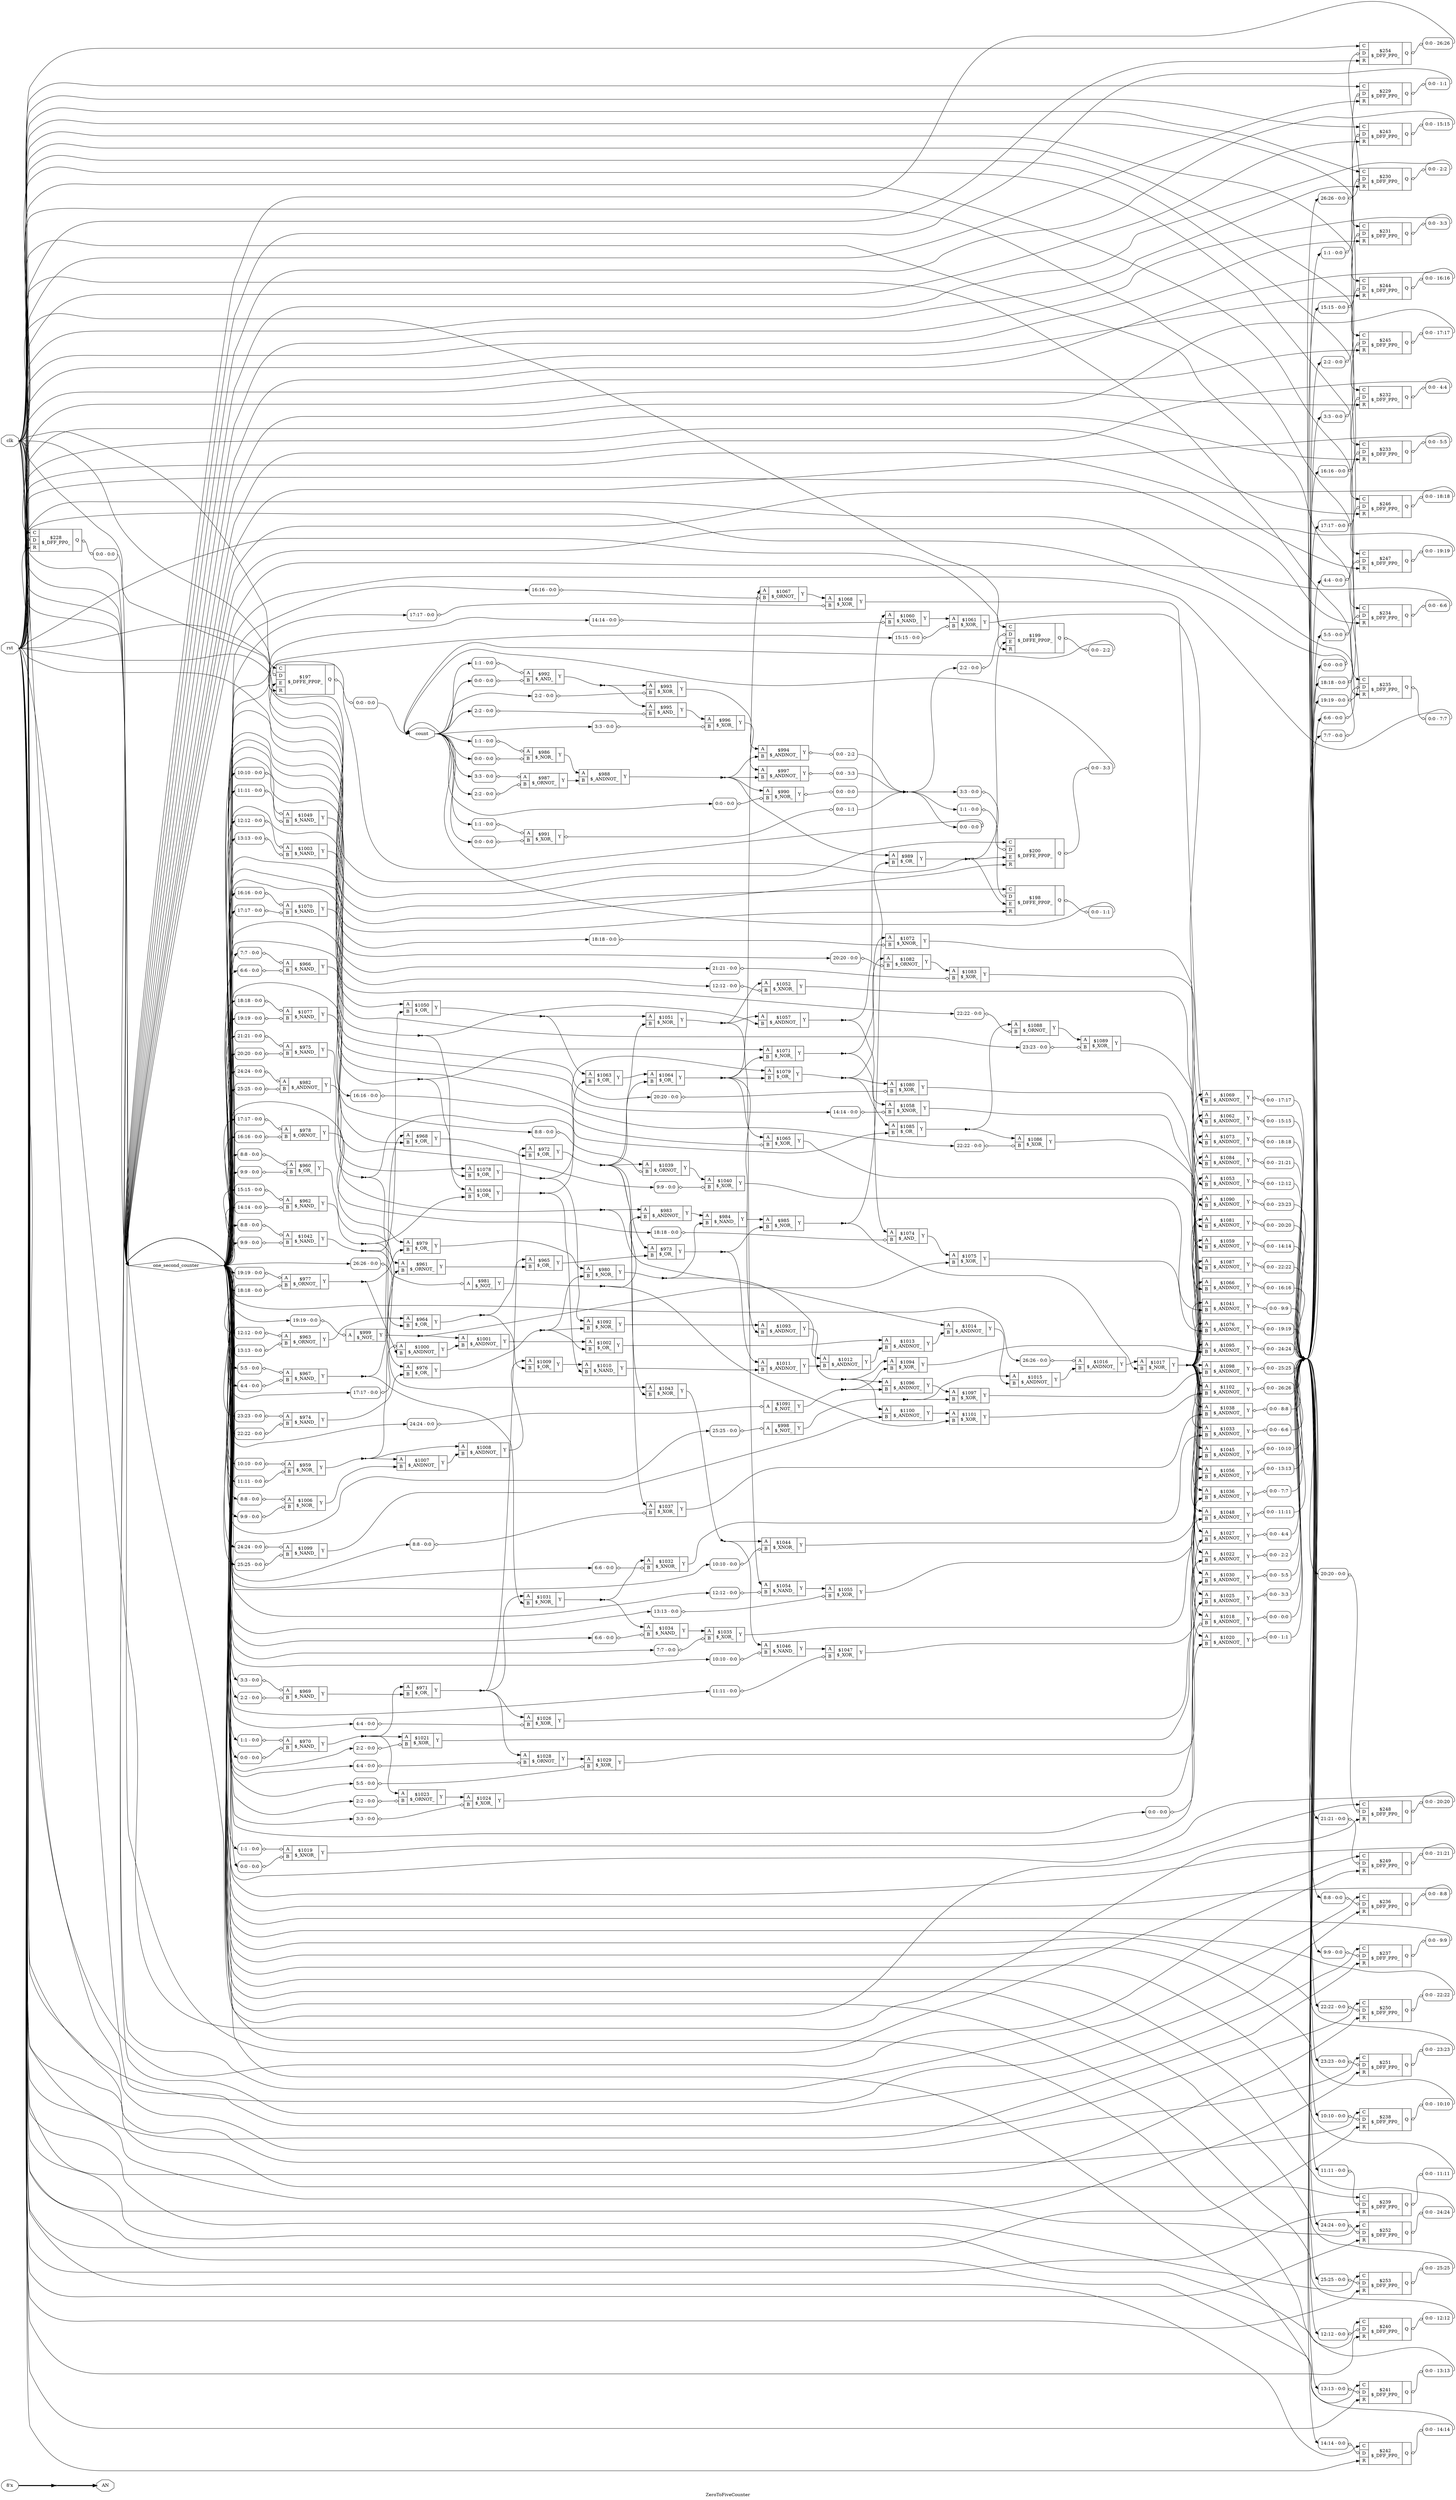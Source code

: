 digraph "ZeroToFiveCounter" {
label="ZeroToFiveCounter";
rankdir="LR";
remincross=true;
n115 [ shape=octagon, label="AN", color="black", fontcolor="black" ];
n116 [ shape=octagon, label="clk", color="black", fontcolor="black" ];
n117 [ shape=octagon, label="count", color="black", fontcolor="black" ];
n118 [ shape=diamond, label="one_second_counter", color="black", fontcolor="black" ];
n119 [ shape=octagon, label="rst", color="black", fontcolor="black" ];
c123 [ shape=record, label="{{<p120> A|<p121> B}|$1000\n$_ANDNOT_|{<p122> Y}}",  ];
x0 [ shape=record, style=rounded, label="<s0> 17:17 - 0:0 ", color="black", fontcolor="black" ];
x0:e -> c123:p120:w [arrowhead=odiamond, arrowtail=odiamond, dir=both, color="black", fontcolor="black", label=""];
c124 [ shape=record, label="{{<p120> A|<p121> B}|$1001\n$_ANDNOT_|{<p122> Y}}",  ];
c125 [ shape=record, label="{{<p120> A|<p121> B}|$1002\n$_OR_|{<p122> Y}}",  ];
c126 [ shape=record, label="{{<p120> A|<p121> B}|$1003\n$_NAND_|{<p122> Y}}",  ];
x1 [ shape=record, style=rounded, label="<s0> 12:12 - 0:0 ", color="black", fontcolor="black" ];
x1:e -> c126:p120:w [arrowhead=odiamond, arrowtail=odiamond, dir=both, color="black", fontcolor="black", label=""];
x2 [ shape=record, style=rounded, label="<s0> 13:13 - 0:0 ", color="black", fontcolor="black" ];
x2:e -> c126:p121:w [arrowhead=odiamond, arrowtail=odiamond, dir=both, color="black", fontcolor="black", label=""];
c127 [ shape=record, label="{{<p120> A|<p121> B}|$1004\n$_OR_|{<p122> Y}}",  ];
c128 [ shape=record, label="{{<p120> A|<p121> B}|$1006\n$_NOR_|{<p122> Y}}",  ];
x3 [ shape=record, style=rounded, label="<s0> 8:8 - 0:0 ", color="black", fontcolor="black" ];
x3:e -> c128:p120:w [arrowhead=odiamond, arrowtail=odiamond, dir=both, color="black", fontcolor="black", label=""];
x4 [ shape=record, style=rounded, label="<s0> 9:9 - 0:0 ", color="black", fontcolor="black" ];
x4:e -> c128:p121:w [arrowhead=odiamond, arrowtail=odiamond, dir=both, color="black", fontcolor="black", label=""];
c129 [ shape=record, label="{{<p120> A|<p121> B}|$1007\n$_ANDNOT_|{<p122> Y}}",  ];
c130 [ shape=record, label="{{<p120> A|<p121> B}|$1008\n$_ANDNOT_|{<p122> Y}}",  ];
c131 [ shape=record, label="{{<p120> A|<p121> B}|$1009\n$_OR_|{<p122> Y}}",  ];
c132 [ shape=record, label="{{<p120> A|<p121> B}|$1010\n$_NAND_|{<p122> Y}}",  ];
c133 [ shape=record, label="{{<p120> A|<p121> B}|$1011\n$_ANDNOT_|{<p122> Y}}",  ];
c134 [ shape=record, label="{{<p120> A|<p121> B}|$1012\n$_ANDNOT_|{<p122> Y}}",  ];
c135 [ shape=record, label="{{<p120> A|<p121> B}|$1013\n$_ANDNOT_|{<p122> Y}}",  ];
c136 [ shape=record, label="{{<p120> A|<p121> B}|$1014\n$_ANDNOT_|{<p122> Y}}",  ];
c137 [ shape=record, label="{{<p120> A|<p121> B}|$1015\n$_ANDNOT_|{<p122> Y}}",  ];
c138 [ shape=record, label="{{<p120> A|<p121> B}|$1016\n$_ANDNOT_|{<p122> Y}}",  ];
x5 [ shape=record, style=rounded, label="<s0> 26:26 - 0:0 ", color="black", fontcolor="black" ];
x5:e -> c138:p120:w [arrowhead=odiamond, arrowtail=odiamond, dir=both, color="black", fontcolor="black", label=""];
c139 [ shape=record, label="{{<p120> A|<p121> B}|$1017\n$_NOR_|{<p122> Y}}",  ];
c140 [ shape=record, label="{{<p120> A|<p121> B}|$1018\n$_ANDNOT_|{<p122> Y}}",  ];
x6 [ shape=record, style=rounded, label="<s0> 0:0 - 0:0 ", color="black", fontcolor="black" ];
x6:e -> c140:p121:w [arrowhead=odiamond, arrowtail=odiamond, dir=both, color="black", fontcolor="black", label=""];
x7 [ shape=record, style=rounded, label="<s0> 0:0 - 0:0 ", color="black", fontcolor="black" ];
c140:p122:e -> x7:w [arrowhead=odiamond, arrowtail=odiamond, dir=both, color="black", fontcolor="black", label=""];
c141 [ shape=record, label="{{<p120> A|<p121> B}|$1019\n$_XNOR_|{<p122> Y}}",  ];
x8 [ shape=record, style=rounded, label="<s0> 1:1 - 0:0 ", color="black", fontcolor="black" ];
x8:e -> c141:p120:w [arrowhead=odiamond, arrowtail=odiamond, dir=both, color="black", fontcolor="black", label=""];
x9 [ shape=record, style=rounded, label="<s0> 0:0 - 0:0 ", color="black", fontcolor="black" ];
x9:e -> c141:p121:w [arrowhead=odiamond, arrowtail=odiamond, dir=both, color="black", fontcolor="black", label=""];
c142 [ shape=record, label="{{<p120> A|<p121> B}|$1020\n$_ANDNOT_|{<p122> Y}}",  ];
x10 [ shape=record, style=rounded, label="<s0> 0:0 - 1:1 ", color="black", fontcolor="black" ];
c142:p122:e -> x10:w [arrowhead=odiamond, arrowtail=odiamond, dir=both, color="black", fontcolor="black", label=""];
c143 [ shape=record, label="{{<p120> A|<p121> B}|$1021\n$_XOR_|{<p122> Y}}",  ];
x11 [ shape=record, style=rounded, label="<s0> 2:2 - 0:0 ", color="black", fontcolor="black" ];
x11:e -> c143:p121:w [arrowhead=odiamond, arrowtail=odiamond, dir=both, color="black", fontcolor="black", label=""];
c144 [ shape=record, label="{{<p120> A|<p121> B}|$1022\n$_ANDNOT_|{<p122> Y}}",  ];
x12 [ shape=record, style=rounded, label="<s0> 0:0 - 2:2 ", color="black", fontcolor="black" ];
c144:p122:e -> x12:w [arrowhead=odiamond, arrowtail=odiamond, dir=both, color="black", fontcolor="black", label=""];
c145 [ shape=record, label="{{<p120> A|<p121> B}|$1023\n$_ORNOT_|{<p122> Y}}",  ];
x13 [ shape=record, style=rounded, label="<s0> 2:2 - 0:0 ", color="black", fontcolor="black" ];
x13:e -> c145:p121:w [arrowhead=odiamond, arrowtail=odiamond, dir=both, color="black", fontcolor="black", label=""];
c146 [ shape=record, label="{{<p120> A|<p121> B}|$1024\n$_XOR_|{<p122> Y}}",  ];
x14 [ shape=record, style=rounded, label="<s0> 3:3 - 0:0 ", color="black", fontcolor="black" ];
x14:e -> c146:p121:w [arrowhead=odiamond, arrowtail=odiamond, dir=both, color="black", fontcolor="black", label=""];
c147 [ shape=record, label="{{<p120> A|<p121> B}|$1025\n$_ANDNOT_|{<p122> Y}}",  ];
x15 [ shape=record, style=rounded, label="<s0> 0:0 - 3:3 ", color="black", fontcolor="black" ];
c147:p122:e -> x15:w [arrowhead=odiamond, arrowtail=odiamond, dir=both, color="black", fontcolor="black", label=""];
c148 [ shape=record, label="{{<p120> A|<p121> B}|$1026\n$_XOR_|{<p122> Y}}",  ];
x16 [ shape=record, style=rounded, label="<s0> 4:4 - 0:0 ", color="black", fontcolor="black" ];
x16:e -> c148:p121:w [arrowhead=odiamond, arrowtail=odiamond, dir=both, color="black", fontcolor="black", label=""];
c149 [ shape=record, label="{{<p120> A|<p121> B}|$1027\n$_ANDNOT_|{<p122> Y}}",  ];
x17 [ shape=record, style=rounded, label="<s0> 0:0 - 4:4 ", color="black", fontcolor="black" ];
c149:p122:e -> x17:w [arrowhead=odiamond, arrowtail=odiamond, dir=both, color="black", fontcolor="black", label=""];
c150 [ shape=record, label="{{<p120> A|<p121> B}|$1028\n$_ORNOT_|{<p122> Y}}",  ];
x18 [ shape=record, style=rounded, label="<s0> 4:4 - 0:0 ", color="black", fontcolor="black" ];
x18:e -> c150:p121:w [arrowhead=odiamond, arrowtail=odiamond, dir=both, color="black", fontcolor="black", label=""];
c151 [ shape=record, label="{{<p120> A|<p121> B}|$1029\n$_XOR_|{<p122> Y}}",  ];
x19 [ shape=record, style=rounded, label="<s0> 5:5 - 0:0 ", color="black", fontcolor="black" ];
x19:e -> c151:p121:w [arrowhead=odiamond, arrowtail=odiamond, dir=both, color="black", fontcolor="black", label=""];
c152 [ shape=record, label="{{<p120> A|<p121> B}|$1030\n$_ANDNOT_|{<p122> Y}}",  ];
x20 [ shape=record, style=rounded, label="<s0> 0:0 - 5:5 ", color="black", fontcolor="black" ];
c152:p122:e -> x20:w [arrowhead=odiamond, arrowtail=odiamond, dir=both, color="black", fontcolor="black", label=""];
c153 [ shape=record, label="{{<p120> A|<p121> B}|$1031\n$_NOR_|{<p122> Y}}",  ];
c154 [ shape=record, label="{{<p120> A|<p121> B}|$1032\n$_XNOR_|{<p122> Y}}",  ];
x21 [ shape=record, style=rounded, label="<s0> 6:6 - 0:0 ", color="black", fontcolor="black" ];
x21:e -> c154:p121:w [arrowhead=odiamond, arrowtail=odiamond, dir=both, color="black", fontcolor="black", label=""];
c155 [ shape=record, label="{{<p120> A|<p121> B}|$1033\n$_ANDNOT_|{<p122> Y}}",  ];
x22 [ shape=record, style=rounded, label="<s0> 0:0 - 6:6 ", color="black", fontcolor="black" ];
c155:p122:e -> x22:w [arrowhead=odiamond, arrowtail=odiamond, dir=both, color="black", fontcolor="black", label=""];
c156 [ shape=record, label="{{<p120> A|<p121> B}|$1034\n$_NAND_|{<p122> Y}}",  ];
x23 [ shape=record, style=rounded, label="<s0> 6:6 - 0:0 ", color="black", fontcolor="black" ];
x23:e -> c156:p121:w [arrowhead=odiamond, arrowtail=odiamond, dir=both, color="black", fontcolor="black", label=""];
c157 [ shape=record, label="{{<p120> A|<p121> B}|$1035\n$_XOR_|{<p122> Y}}",  ];
x24 [ shape=record, style=rounded, label="<s0> 7:7 - 0:0 ", color="black", fontcolor="black" ];
x24:e -> c157:p121:w [arrowhead=odiamond, arrowtail=odiamond, dir=both, color="black", fontcolor="black", label=""];
c158 [ shape=record, label="{{<p120> A|<p121> B}|$1036\n$_ANDNOT_|{<p122> Y}}",  ];
x25 [ shape=record, style=rounded, label="<s0> 0:0 - 7:7 ", color="black", fontcolor="black" ];
c158:p122:e -> x25:w [arrowhead=odiamond, arrowtail=odiamond, dir=both, color="black", fontcolor="black", label=""];
c159 [ shape=record, label="{{<p120> A|<p121> B}|$1037\n$_XOR_|{<p122> Y}}",  ];
x26 [ shape=record, style=rounded, label="<s0> 8:8 - 0:0 ", color="black", fontcolor="black" ];
x26:e -> c159:p121:w [arrowhead=odiamond, arrowtail=odiamond, dir=both, color="black", fontcolor="black", label=""];
c160 [ shape=record, label="{{<p120> A|<p121> B}|$1038\n$_ANDNOT_|{<p122> Y}}",  ];
x27 [ shape=record, style=rounded, label="<s0> 0:0 - 8:8 ", color="black", fontcolor="black" ];
c160:p122:e -> x27:w [arrowhead=odiamond, arrowtail=odiamond, dir=both, color="black", fontcolor="black", label=""];
c161 [ shape=record, label="{{<p120> A|<p121> B}|$1039\n$_ORNOT_|{<p122> Y}}",  ];
x28 [ shape=record, style=rounded, label="<s0> 8:8 - 0:0 ", color="black", fontcolor="black" ];
x28:e -> c161:p121:w [arrowhead=odiamond, arrowtail=odiamond, dir=both, color="black", fontcolor="black", label=""];
c162 [ shape=record, label="{{<p120> A|<p121> B}|$1040\n$_XOR_|{<p122> Y}}",  ];
x29 [ shape=record, style=rounded, label="<s0> 9:9 - 0:0 ", color="black", fontcolor="black" ];
x29:e -> c162:p121:w [arrowhead=odiamond, arrowtail=odiamond, dir=both, color="black", fontcolor="black", label=""];
c163 [ shape=record, label="{{<p120> A|<p121> B}|$1041\n$_ANDNOT_|{<p122> Y}}",  ];
x30 [ shape=record, style=rounded, label="<s0> 0:0 - 9:9 ", color="black", fontcolor="black" ];
c163:p122:e -> x30:w [arrowhead=odiamond, arrowtail=odiamond, dir=both, color="black", fontcolor="black", label=""];
c164 [ shape=record, label="{{<p120> A|<p121> B}|$1042\n$_NAND_|{<p122> Y}}",  ];
x31 [ shape=record, style=rounded, label="<s0> 8:8 - 0:0 ", color="black", fontcolor="black" ];
x31:e -> c164:p120:w [arrowhead=odiamond, arrowtail=odiamond, dir=both, color="black", fontcolor="black", label=""];
x32 [ shape=record, style=rounded, label="<s0> 9:9 - 0:0 ", color="black", fontcolor="black" ];
x32:e -> c164:p121:w [arrowhead=odiamond, arrowtail=odiamond, dir=both, color="black", fontcolor="black", label=""];
c165 [ shape=record, label="{{<p120> A|<p121> B}|$1043\n$_NOR_|{<p122> Y}}",  ];
c166 [ shape=record, label="{{<p120> A|<p121> B}|$1044\n$_XNOR_|{<p122> Y}}",  ];
x33 [ shape=record, style=rounded, label="<s0> 10:10 - 0:0 ", color="black", fontcolor="black" ];
x33:e -> c166:p121:w [arrowhead=odiamond, arrowtail=odiamond, dir=both, color="black", fontcolor="black", label=""];
c167 [ shape=record, label="{{<p120> A|<p121> B}|$1045\n$_ANDNOT_|{<p122> Y}}",  ];
x34 [ shape=record, style=rounded, label="<s0> 0:0 - 10:10 ", color="black", fontcolor="black" ];
c167:p122:e -> x34:w [arrowhead=odiamond, arrowtail=odiamond, dir=both, color="black", fontcolor="black", label=""];
c168 [ shape=record, label="{{<p120> A|<p121> B}|$1046\n$_NAND_|{<p122> Y}}",  ];
x35 [ shape=record, style=rounded, label="<s0> 10:10 - 0:0 ", color="black", fontcolor="black" ];
x35:e -> c168:p121:w [arrowhead=odiamond, arrowtail=odiamond, dir=both, color="black", fontcolor="black", label=""];
c169 [ shape=record, label="{{<p120> A|<p121> B}|$1047\n$_XOR_|{<p122> Y}}",  ];
x36 [ shape=record, style=rounded, label="<s0> 11:11 - 0:0 ", color="black", fontcolor="black" ];
x36:e -> c169:p121:w [arrowhead=odiamond, arrowtail=odiamond, dir=both, color="black", fontcolor="black", label=""];
c170 [ shape=record, label="{{<p120> A|<p121> B}|$1048\n$_ANDNOT_|{<p122> Y}}",  ];
x37 [ shape=record, style=rounded, label="<s0> 0:0 - 11:11 ", color="black", fontcolor="black" ];
c170:p122:e -> x37:w [arrowhead=odiamond, arrowtail=odiamond, dir=both, color="black", fontcolor="black", label=""];
c171 [ shape=record, label="{{<p120> A|<p121> B}|$1049\n$_NAND_|{<p122> Y}}",  ];
x38 [ shape=record, style=rounded, label="<s0> 10:10 - 0:0 ", color="black", fontcolor="black" ];
x38:e -> c171:p120:w [arrowhead=odiamond, arrowtail=odiamond, dir=both, color="black", fontcolor="black", label=""];
x39 [ shape=record, style=rounded, label="<s0> 11:11 - 0:0 ", color="black", fontcolor="black" ];
x39:e -> c171:p121:w [arrowhead=odiamond, arrowtail=odiamond, dir=both, color="black", fontcolor="black", label=""];
c172 [ shape=record, label="{{<p120> A|<p121> B}|$1050\n$_OR_|{<p122> Y}}",  ];
c173 [ shape=record, label="{{<p120> A|<p121> B}|$1051\n$_NOR_|{<p122> Y}}",  ];
c174 [ shape=record, label="{{<p120> A|<p121> B}|$1052\n$_XNOR_|{<p122> Y}}",  ];
x40 [ shape=record, style=rounded, label="<s0> 12:12 - 0:0 ", color="black", fontcolor="black" ];
x40:e -> c174:p121:w [arrowhead=odiamond, arrowtail=odiamond, dir=both, color="black", fontcolor="black", label=""];
c175 [ shape=record, label="{{<p120> A|<p121> B}|$1053\n$_ANDNOT_|{<p122> Y}}",  ];
x41 [ shape=record, style=rounded, label="<s0> 0:0 - 12:12 ", color="black", fontcolor="black" ];
c175:p122:e -> x41:w [arrowhead=odiamond, arrowtail=odiamond, dir=both, color="black", fontcolor="black", label=""];
c176 [ shape=record, label="{{<p120> A|<p121> B}|$1054\n$_NAND_|{<p122> Y}}",  ];
x42 [ shape=record, style=rounded, label="<s0> 12:12 - 0:0 ", color="black", fontcolor="black" ];
x42:e -> c176:p121:w [arrowhead=odiamond, arrowtail=odiamond, dir=both, color="black", fontcolor="black", label=""];
c177 [ shape=record, label="{{<p120> A|<p121> B}|$1055\n$_XOR_|{<p122> Y}}",  ];
x43 [ shape=record, style=rounded, label="<s0> 13:13 - 0:0 ", color="black", fontcolor="black" ];
x43:e -> c177:p121:w [arrowhead=odiamond, arrowtail=odiamond, dir=both, color="black", fontcolor="black", label=""];
c178 [ shape=record, label="{{<p120> A|<p121> B}|$1056\n$_ANDNOT_|{<p122> Y}}",  ];
x44 [ shape=record, style=rounded, label="<s0> 0:0 - 13:13 ", color="black", fontcolor="black" ];
c178:p122:e -> x44:w [arrowhead=odiamond, arrowtail=odiamond, dir=both, color="black", fontcolor="black", label=""];
c179 [ shape=record, label="{{<p120> A|<p121> B}|$1057\n$_ANDNOT_|{<p122> Y}}",  ];
c180 [ shape=record, label="{{<p120> A|<p121> B}|$1058\n$_XNOR_|{<p122> Y}}",  ];
x45 [ shape=record, style=rounded, label="<s0> 14:14 - 0:0 ", color="black", fontcolor="black" ];
x45:e -> c180:p121:w [arrowhead=odiamond, arrowtail=odiamond, dir=both, color="black", fontcolor="black", label=""];
c181 [ shape=record, label="{{<p120> A|<p121> B}|$1059\n$_ANDNOT_|{<p122> Y}}",  ];
x46 [ shape=record, style=rounded, label="<s0> 0:0 - 14:14 ", color="black", fontcolor="black" ];
c181:p122:e -> x46:w [arrowhead=odiamond, arrowtail=odiamond, dir=both, color="black", fontcolor="black", label=""];
c182 [ shape=record, label="{{<p120> A|<p121> B}|$1060\n$_NAND_|{<p122> Y}}",  ];
x47 [ shape=record, style=rounded, label="<s0> 14:14 - 0:0 ", color="black", fontcolor="black" ];
x47:e -> c182:p121:w [arrowhead=odiamond, arrowtail=odiamond, dir=both, color="black", fontcolor="black", label=""];
c183 [ shape=record, label="{{<p120> A|<p121> B}|$1061\n$_XOR_|{<p122> Y}}",  ];
x48 [ shape=record, style=rounded, label="<s0> 15:15 - 0:0 ", color="black", fontcolor="black" ];
x48:e -> c183:p121:w [arrowhead=odiamond, arrowtail=odiamond, dir=both, color="black", fontcolor="black", label=""];
c184 [ shape=record, label="{{<p120> A|<p121> B}|$1062\n$_ANDNOT_|{<p122> Y}}",  ];
x49 [ shape=record, style=rounded, label="<s0> 0:0 - 15:15 ", color="black", fontcolor="black" ];
c184:p122:e -> x49:w [arrowhead=odiamond, arrowtail=odiamond, dir=both, color="black", fontcolor="black", label=""];
c185 [ shape=record, label="{{<p120> A|<p121> B}|$1063\n$_OR_|{<p122> Y}}",  ];
c186 [ shape=record, label="{{<p120> A|<p121> B}|$1064\n$_OR_|{<p122> Y}}",  ];
c187 [ shape=record, label="{{<p120> A|<p121> B}|$1065\n$_XOR_|{<p122> Y}}",  ];
x50 [ shape=record, style=rounded, label="<s0> 16:16 - 0:0 ", color="black", fontcolor="black" ];
x50:e -> c187:p121:w [arrowhead=odiamond, arrowtail=odiamond, dir=both, color="black", fontcolor="black", label=""];
c188 [ shape=record, label="{{<p120> A|<p121> B}|$1066\n$_ANDNOT_|{<p122> Y}}",  ];
x51 [ shape=record, style=rounded, label="<s0> 0:0 - 16:16 ", color="black", fontcolor="black" ];
c188:p122:e -> x51:w [arrowhead=odiamond, arrowtail=odiamond, dir=both, color="black", fontcolor="black", label=""];
c189 [ shape=record, label="{{<p120> A|<p121> B}|$1067\n$_ORNOT_|{<p122> Y}}",  ];
x52 [ shape=record, style=rounded, label="<s0> 16:16 - 0:0 ", color="black", fontcolor="black" ];
x52:e -> c189:p121:w [arrowhead=odiamond, arrowtail=odiamond, dir=both, color="black", fontcolor="black", label=""];
c190 [ shape=record, label="{{<p120> A|<p121> B}|$1068\n$_XOR_|{<p122> Y}}",  ];
x53 [ shape=record, style=rounded, label="<s0> 17:17 - 0:0 ", color="black", fontcolor="black" ];
x53:e -> c190:p121:w [arrowhead=odiamond, arrowtail=odiamond, dir=both, color="black", fontcolor="black", label=""];
c191 [ shape=record, label="{{<p120> A|<p121> B}|$1069\n$_ANDNOT_|{<p122> Y}}",  ];
x54 [ shape=record, style=rounded, label="<s0> 0:0 - 17:17 ", color="black", fontcolor="black" ];
c191:p122:e -> x54:w [arrowhead=odiamond, arrowtail=odiamond, dir=both, color="black", fontcolor="black", label=""];
c192 [ shape=record, label="{{<p120> A|<p121> B}|$1070\n$_NAND_|{<p122> Y}}",  ];
x55 [ shape=record, style=rounded, label="<s0> 16:16 - 0:0 ", color="black", fontcolor="black" ];
x55:e -> c192:p120:w [arrowhead=odiamond, arrowtail=odiamond, dir=both, color="black", fontcolor="black", label=""];
x56 [ shape=record, style=rounded, label="<s0> 17:17 - 0:0 ", color="black", fontcolor="black" ];
x56:e -> c192:p121:w [arrowhead=odiamond, arrowtail=odiamond, dir=both, color="black", fontcolor="black", label=""];
c193 [ shape=record, label="{{<p120> A|<p121> B}|$1071\n$_NOR_|{<p122> Y}}",  ];
c194 [ shape=record, label="{{<p120> A|<p121> B}|$1072\n$_XNOR_|{<p122> Y}}",  ];
x57 [ shape=record, style=rounded, label="<s0> 18:18 - 0:0 ", color="black", fontcolor="black" ];
x57:e -> c194:p121:w [arrowhead=odiamond, arrowtail=odiamond, dir=both, color="black", fontcolor="black", label=""];
c195 [ shape=record, label="{{<p120> A|<p121> B}|$1073\n$_ANDNOT_|{<p122> Y}}",  ];
x58 [ shape=record, style=rounded, label="<s0> 0:0 - 18:18 ", color="black", fontcolor="black" ];
c195:p122:e -> x58:w [arrowhead=odiamond, arrowtail=odiamond, dir=both, color="black", fontcolor="black", label=""];
c196 [ shape=record, label="{{<p120> A|<p121> B}|$1074\n$_AND_|{<p122> Y}}",  ];
x59 [ shape=record, style=rounded, label="<s0> 18:18 - 0:0 ", color="black", fontcolor="black" ];
x59:e -> c196:p121:w [arrowhead=odiamond, arrowtail=odiamond, dir=both, color="black", fontcolor="black", label=""];
c197 [ shape=record, label="{{<p120> A|<p121> B}|$1075\n$_XOR_|{<p122> Y}}",  ];
c198 [ shape=record, label="{{<p120> A|<p121> B}|$1076\n$_ANDNOT_|{<p122> Y}}",  ];
x60 [ shape=record, style=rounded, label="<s0> 0:0 - 19:19 ", color="black", fontcolor="black" ];
c198:p122:e -> x60:w [arrowhead=odiamond, arrowtail=odiamond, dir=both, color="black", fontcolor="black", label=""];
c199 [ shape=record, label="{{<p120> A|<p121> B}|$1077\n$_NAND_|{<p122> Y}}",  ];
x61 [ shape=record, style=rounded, label="<s0> 18:18 - 0:0 ", color="black", fontcolor="black" ];
x61:e -> c199:p120:w [arrowhead=odiamond, arrowtail=odiamond, dir=both, color="black", fontcolor="black", label=""];
x62 [ shape=record, style=rounded, label="<s0> 19:19 - 0:0 ", color="black", fontcolor="black" ];
x62:e -> c199:p121:w [arrowhead=odiamond, arrowtail=odiamond, dir=both, color="black", fontcolor="black", label=""];
c200 [ shape=record, label="{{<p120> A|<p121> B}|$1078\n$_OR_|{<p122> Y}}",  ];
c201 [ shape=record, label="{{<p120> A|<p121> B}|$1079\n$_OR_|{<p122> Y}}",  ];
c202 [ shape=record, label="{{<p120> A|<p121> B}|$1080\n$_XOR_|{<p122> Y}}",  ];
x63 [ shape=record, style=rounded, label="<s0> 20:20 - 0:0 ", color="black", fontcolor="black" ];
x63:e -> c202:p121:w [arrowhead=odiamond, arrowtail=odiamond, dir=both, color="black", fontcolor="black", label=""];
c203 [ shape=record, label="{{<p120> A|<p121> B}|$1081\n$_ANDNOT_|{<p122> Y}}",  ];
x64 [ shape=record, style=rounded, label="<s0> 0:0 - 20:20 ", color="black", fontcolor="black" ];
c203:p122:e -> x64:w [arrowhead=odiamond, arrowtail=odiamond, dir=both, color="black", fontcolor="black", label=""];
c204 [ shape=record, label="{{<p120> A|<p121> B}|$1082\n$_ORNOT_|{<p122> Y}}",  ];
x65 [ shape=record, style=rounded, label="<s0> 20:20 - 0:0 ", color="black", fontcolor="black" ];
x65:e -> c204:p121:w [arrowhead=odiamond, arrowtail=odiamond, dir=both, color="black", fontcolor="black", label=""];
c205 [ shape=record, label="{{<p120> A|<p121> B}|$1083\n$_XOR_|{<p122> Y}}",  ];
x66 [ shape=record, style=rounded, label="<s0> 21:21 - 0:0 ", color="black", fontcolor="black" ];
x66:e -> c205:p121:w [arrowhead=odiamond, arrowtail=odiamond, dir=both, color="black", fontcolor="black", label=""];
c206 [ shape=record, label="{{<p120> A|<p121> B}|$1084\n$_ANDNOT_|{<p122> Y}}",  ];
x67 [ shape=record, style=rounded, label="<s0> 0:0 - 21:21 ", color="black", fontcolor="black" ];
c206:p122:e -> x67:w [arrowhead=odiamond, arrowtail=odiamond, dir=both, color="black", fontcolor="black", label=""];
c207 [ shape=record, label="{{<p120> A|<p121> B}|$1085\n$_OR_|{<p122> Y}}",  ];
c208 [ shape=record, label="{{<p120> A|<p121> B}|$1086\n$_XOR_|{<p122> Y}}",  ];
x68 [ shape=record, style=rounded, label="<s0> 22:22 - 0:0 ", color="black", fontcolor="black" ];
x68:e -> c208:p121:w [arrowhead=odiamond, arrowtail=odiamond, dir=both, color="black", fontcolor="black", label=""];
c209 [ shape=record, label="{{<p120> A|<p121> B}|$1087\n$_ANDNOT_|{<p122> Y}}",  ];
x69 [ shape=record, style=rounded, label="<s0> 0:0 - 22:22 ", color="black", fontcolor="black" ];
c209:p122:e -> x69:w [arrowhead=odiamond, arrowtail=odiamond, dir=both, color="black", fontcolor="black", label=""];
c210 [ shape=record, label="{{<p120> A|<p121> B}|$1088\n$_ORNOT_|{<p122> Y}}",  ];
x70 [ shape=record, style=rounded, label="<s0> 22:22 - 0:0 ", color="black", fontcolor="black" ];
x70:e -> c210:p121:w [arrowhead=odiamond, arrowtail=odiamond, dir=both, color="black", fontcolor="black", label=""];
c211 [ shape=record, label="{{<p120> A|<p121> B}|$1089\n$_XOR_|{<p122> Y}}",  ];
x71 [ shape=record, style=rounded, label="<s0> 23:23 - 0:0 ", color="black", fontcolor="black" ];
x71:e -> c211:p121:w [arrowhead=odiamond, arrowtail=odiamond, dir=both, color="black", fontcolor="black", label=""];
c212 [ shape=record, label="{{<p120> A|<p121> B}|$1090\n$_ANDNOT_|{<p122> Y}}",  ];
x72 [ shape=record, style=rounded, label="<s0> 0:0 - 23:23 ", color="black", fontcolor="black" ];
c212:p122:e -> x72:w [arrowhead=odiamond, arrowtail=odiamond, dir=both, color="black", fontcolor="black", label=""];
c213 [ shape=record, label="{{<p120> A}|$1091\n$_NOT_|{<p122> Y}}",  ];
x73 [ shape=record, style=rounded, label="<s0> 24:24 - 0:0 ", color="black", fontcolor="black" ];
x73:e -> c213:p120:w [arrowhead=odiamond, arrowtail=odiamond, dir=both, color="black", fontcolor="black", label=""];
c214 [ shape=record, label="{{<p120> A|<p121> B}|$1092\n$_NOR_|{<p122> Y}}",  ];
c215 [ shape=record, label="{{<p120> A|<p121> B}|$1093\n$_ANDNOT_|{<p122> Y}}",  ];
c216 [ shape=record, label="{{<p120> A|<p121> B}|$1094\n$_XOR_|{<p122> Y}}",  ];
c217 [ shape=record, label="{{<p120> A|<p121> B}|$1095\n$_ANDNOT_|{<p122> Y}}",  ];
x74 [ shape=record, style=rounded, label="<s0> 0:0 - 24:24 ", color="black", fontcolor="black" ];
c217:p122:e -> x74:w [arrowhead=odiamond, arrowtail=odiamond, dir=both, color="black", fontcolor="black", label=""];
c218 [ shape=record, label="{{<p120> A|<p121> B}|$1096\n$_ANDNOT_|{<p122> Y}}",  ];
c219 [ shape=record, label="{{<p120> A|<p121> B}|$1097\n$_XOR_|{<p122> Y}}",  ];
c220 [ shape=record, label="{{<p120> A|<p121> B}|$1098\n$_ANDNOT_|{<p122> Y}}",  ];
x75 [ shape=record, style=rounded, label="<s0> 0:0 - 25:25 ", color="black", fontcolor="black" ];
c220:p122:e -> x75:w [arrowhead=odiamond, arrowtail=odiamond, dir=both, color="black", fontcolor="black", label=""];
c221 [ shape=record, label="{{<p120> A|<p121> B}|$1099\n$_NAND_|{<p122> Y}}",  ];
x76 [ shape=record, style=rounded, label="<s0> 24:24 - 0:0 ", color="black", fontcolor="black" ];
x76:e -> c221:p120:w [arrowhead=odiamond, arrowtail=odiamond, dir=both, color="black", fontcolor="black", label=""];
x77 [ shape=record, style=rounded, label="<s0> 25:25 - 0:0 ", color="black", fontcolor="black" ];
x77:e -> c221:p121:w [arrowhead=odiamond, arrowtail=odiamond, dir=both, color="black", fontcolor="black", label=""];
c222 [ shape=record, label="{{<p120> A|<p121> B}|$1100\n$_ANDNOT_|{<p122> Y}}",  ];
c223 [ shape=record, label="{{<p120> A|<p121> B}|$1101\n$_XOR_|{<p122> Y}}",  ];
c224 [ shape=record, label="{{<p120> A|<p121> B}|$1102\n$_ANDNOT_|{<p122> Y}}",  ];
x78 [ shape=record, style=rounded, label="<s0> 0:0 - 26:26 ", color="black", fontcolor="black" ];
c224:p122:e -> x78:w [arrowhead=odiamond, arrowtail=odiamond, dir=both, color="black", fontcolor="black", label=""];
c225 [ shape=record, label="{{<p120> A|<p121> B}|$959\n$_NOR_|{<p122> Y}}",  ];
x79 [ shape=record, style=rounded, label="<s0> 10:10 - 0:0 ", color="black", fontcolor="black" ];
x79:e -> c225:p120:w [arrowhead=odiamond, arrowtail=odiamond, dir=both, color="black", fontcolor="black", label=""];
x80 [ shape=record, style=rounded, label="<s0> 11:11 - 0:0 ", color="black", fontcolor="black" ];
x80:e -> c225:p121:w [arrowhead=odiamond, arrowtail=odiamond, dir=both, color="black", fontcolor="black", label=""];
c226 [ shape=record, label="{{<p120> A|<p121> B}|$960\n$_OR_|{<p122> Y}}",  ];
x81 [ shape=record, style=rounded, label="<s0> 8:8 - 0:0 ", color="black", fontcolor="black" ];
x81:e -> c226:p120:w [arrowhead=odiamond, arrowtail=odiamond, dir=both, color="black", fontcolor="black", label=""];
x82 [ shape=record, style=rounded, label="<s0> 9:9 - 0:0 ", color="black", fontcolor="black" ];
x82:e -> c226:p121:w [arrowhead=odiamond, arrowtail=odiamond, dir=both, color="black", fontcolor="black", label=""];
c227 [ shape=record, label="{{<p120> A|<p121> B}|$961\n$_ORNOT_|{<p122> Y}}",  ];
c228 [ shape=record, label="{{<p120> A|<p121> B}|$962\n$_NAND_|{<p122> Y}}",  ];
x83 [ shape=record, style=rounded, label="<s0> 15:15 - 0:0 ", color="black", fontcolor="black" ];
x83:e -> c228:p120:w [arrowhead=odiamond, arrowtail=odiamond, dir=both, color="black", fontcolor="black", label=""];
x84 [ shape=record, style=rounded, label="<s0> 14:14 - 0:0 ", color="black", fontcolor="black" ];
x84:e -> c228:p121:w [arrowhead=odiamond, arrowtail=odiamond, dir=both, color="black", fontcolor="black", label=""];
c229 [ shape=record, label="{{<p120> A|<p121> B}|$963\n$_ORNOT_|{<p122> Y}}",  ];
x85 [ shape=record, style=rounded, label="<s0> 12:12 - 0:0 ", color="black", fontcolor="black" ];
x85:e -> c229:p120:w [arrowhead=odiamond, arrowtail=odiamond, dir=both, color="black", fontcolor="black", label=""];
x86 [ shape=record, style=rounded, label="<s0> 13:13 - 0:0 ", color="black", fontcolor="black" ];
x86:e -> c229:p121:w [arrowhead=odiamond, arrowtail=odiamond, dir=both, color="black", fontcolor="black", label=""];
c230 [ shape=record, label="{{<p120> A|<p121> B}|$964\n$_OR_|{<p122> Y}}",  ];
c231 [ shape=record, label="{{<p120> A|<p121> B}|$965\n$_OR_|{<p122> Y}}",  ];
c232 [ shape=record, label="{{<p120> A|<p121> B}|$966\n$_NAND_|{<p122> Y}}",  ];
x87 [ shape=record, style=rounded, label="<s0> 7:7 - 0:0 ", color="black", fontcolor="black" ];
x87:e -> c232:p120:w [arrowhead=odiamond, arrowtail=odiamond, dir=both, color="black", fontcolor="black", label=""];
x88 [ shape=record, style=rounded, label="<s0> 6:6 - 0:0 ", color="black", fontcolor="black" ];
x88:e -> c232:p121:w [arrowhead=odiamond, arrowtail=odiamond, dir=both, color="black", fontcolor="black", label=""];
c233 [ shape=record, label="{{<p120> A|<p121> B}|$967\n$_NAND_|{<p122> Y}}",  ];
x89 [ shape=record, style=rounded, label="<s0> 5:5 - 0:0 ", color="black", fontcolor="black" ];
x89:e -> c233:p120:w [arrowhead=odiamond, arrowtail=odiamond, dir=both, color="black", fontcolor="black", label=""];
x90 [ shape=record, style=rounded, label="<s0> 4:4 - 0:0 ", color="black", fontcolor="black" ];
x90:e -> c233:p121:w [arrowhead=odiamond, arrowtail=odiamond, dir=both, color="black", fontcolor="black", label=""];
c234 [ shape=record, label="{{<p120> A|<p121> B}|$968\n$_OR_|{<p122> Y}}",  ];
c235 [ shape=record, label="{{<p120> A|<p121> B}|$969\n$_NAND_|{<p122> Y}}",  ];
x91 [ shape=record, style=rounded, label="<s0> 3:3 - 0:0 ", color="black", fontcolor="black" ];
x91:e -> c235:p120:w [arrowhead=odiamond, arrowtail=odiamond, dir=both, color="black", fontcolor="black", label=""];
x92 [ shape=record, style=rounded, label="<s0> 2:2 - 0:0 ", color="black", fontcolor="black" ];
x92:e -> c235:p121:w [arrowhead=odiamond, arrowtail=odiamond, dir=both, color="black", fontcolor="black", label=""];
c236 [ shape=record, label="{{<p120> A|<p121> B}|$970\n$_NAND_|{<p122> Y}}",  ];
x93 [ shape=record, style=rounded, label="<s0> 1:1 - 0:0 ", color="black", fontcolor="black" ];
x93:e -> c236:p120:w [arrowhead=odiamond, arrowtail=odiamond, dir=both, color="black", fontcolor="black", label=""];
x94 [ shape=record, style=rounded, label="<s0> 0:0 - 0:0 ", color="black", fontcolor="black" ];
x94:e -> c236:p121:w [arrowhead=odiamond, arrowtail=odiamond, dir=both, color="black", fontcolor="black", label=""];
c237 [ shape=record, label="{{<p120> A|<p121> B}|$971\n$_OR_|{<p122> Y}}",  ];
c238 [ shape=record, label="{{<p120> A|<p121> B}|$972\n$_OR_|{<p122> Y}}",  ];
c239 [ shape=record, label="{{<p120> A|<p121> B}|$973\n$_OR_|{<p122> Y}}",  ];
c240 [ shape=record, label="{{<p120> A|<p121> B}|$974\n$_NAND_|{<p122> Y}}",  ];
x95 [ shape=record, style=rounded, label="<s0> 23:23 - 0:0 ", color="black", fontcolor="black" ];
x95:e -> c240:p120:w [arrowhead=odiamond, arrowtail=odiamond, dir=both, color="black", fontcolor="black", label=""];
x96 [ shape=record, style=rounded, label="<s0> 22:22 - 0:0 ", color="black", fontcolor="black" ];
x96:e -> c240:p121:w [arrowhead=odiamond, arrowtail=odiamond, dir=both, color="black", fontcolor="black", label=""];
c241 [ shape=record, label="{{<p120> A|<p121> B}|$975\n$_NAND_|{<p122> Y}}",  ];
x97 [ shape=record, style=rounded, label="<s0> 21:21 - 0:0 ", color="black", fontcolor="black" ];
x97:e -> c241:p120:w [arrowhead=odiamond, arrowtail=odiamond, dir=both, color="black", fontcolor="black", label=""];
x98 [ shape=record, style=rounded, label="<s0> 20:20 - 0:0 ", color="black", fontcolor="black" ];
x98:e -> c241:p121:w [arrowhead=odiamond, arrowtail=odiamond, dir=both, color="black", fontcolor="black", label=""];
c242 [ shape=record, label="{{<p120> A|<p121> B}|$976\n$_OR_|{<p122> Y}}",  ];
c243 [ shape=record, label="{{<p120> A|<p121> B}|$977\n$_ORNOT_|{<p122> Y}}",  ];
x99 [ shape=record, style=rounded, label="<s0> 19:19 - 0:0 ", color="black", fontcolor="black" ];
x99:e -> c243:p120:w [arrowhead=odiamond, arrowtail=odiamond, dir=both, color="black", fontcolor="black", label=""];
x100 [ shape=record, style=rounded, label="<s0> 18:18 - 0:0 ", color="black", fontcolor="black" ];
x100:e -> c243:p121:w [arrowhead=odiamond, arrowtail=odiamond, dir=both, color="black", fontcolor="black", label=""];
c244 [ shape=record, label="{{<p120> A|<p121> B}|$978\n$_ORNOT_|{<p122> Y}}",  ];
x101 [ shape=record, style=rounded, label="<s0> 17:17 - 0:0 ", color="black", fontcolor="black" ];
x101:e -> c244:p120:w [arrowhead=odiamond, arrowtail=odiamond, dir=both, color="black", fontcolor="black", label=""];
x102 [ shape=record, style=rounded, label="<s0> 16:16 - 0:0 ", color="black", fontcolor="black" ];
x102:e -> c244:p121:w [arrowhead=odiamond, arrowtail=odiamond, dir=both, color="black", fontcolor="black", label=""];
c245 [ shape=record, label="{{<p120> A|<p121> B}|$979\n$_OR_|{<p122> Y}}",  ];
c246 [ shape=record, label="{{<p120> A|<p121> B}|$980\n$_NOR_|{<p122> Y}}",  ];
c247 [ shape=record, label="{{<p120> A}|$981\n$_NOT_|{<p122> Y}}",  ];
x103 [ shape=record, style=rounded, label="<s0> 26:26 - 0:0 ", color="black", fontcolor="black" ];
x103:e -> c247:p120:w [arrowhead=odiamond, arrowtail=odiamond, dir=both, color="black", fontcolor="black", label=""];
c248 [ shape=record, label="{{<p120> A|<p121> B}|$982\n$_ANDNOT_|{<p122> Y}}",  ];
x104 [ shape=record, style=rounded, label="<s0> 24:24 - 0:0 ", color="black", fontcolor="black" ];
x104:e -> c248:p120:w [arrowhead=odiamond, arrowtail=odiamond, dir=both, color="black", fontcolor="black", label=""];
x105 [ shape=record, style=rounded, label="<s0> 25:25 - 0:0 ", color="black", fontcolor="black" ];
x105:e -> c248:p121:w [arrowhead=odiamond, arrowtail=odiamond, dir=both, color="black", fontcolor="black", label=""];
c249 [ shape=record, label="{{<p120> A|<p121> B}|$983\n$_ANDNOT_|{<p122> Y}}",  ];
c250 [ shape=record, label="{{<p120> A|<p121> B}|$984\n$_NAND_|{<p122> Y}}",  ];
c251 [ shape=record, label="{{<p120> A|<p121> B}|$985\n$_NOR_|{<p122> Y}}",  ];
c252 [ shape=record, label="{{<p120> A|<p121> B}|$986\n$_NOR_|{<p122> Y}}",  ];
x106 [ shape=record, style=rounded, label="<s0> 1:1 - 0:0 ", color="black", fontcolor="black" ];
x106:e -> c252:p120:w [arrowhead=odiamond, arrowtail=odiamond, dir=both, color="black", fontcolor="black", label=""];
x107 [ shape=record, style=rounded, label="<s0> 0:0 - 0:0 ", color="black", fontcolor="black" ];
x107:e -> c252:p121:w [arrowhead=odiamond, arrowtail=odiamond, dir=both, color="black", fontcolor="black", label=""];
c253 [ shape=record, label="{{<p120> A|<p121> B}|$987\n$_ORNOT_|{<p122> Y}}",  ];
x108 [ shape=record, style=rounded, label="<s0> 3:3 - 0:0 ", color="black", fontcolor="black" ];
x108:e -> c253:p120:w [arrowhead=odiamond, arrowtail=odiamond, dir=both, color="black", fontcolor="black", label=""];
x109 [ shape=record, style=rounded, label="<s0> 2:2 - 0:0 ", color="black", fontcolor="black" ];
x109:e -> c253:p121:w [arrowhead=odiamond, arrowtail=odiamond, dir=both, color="black", fontcolor="black", label=""];
c254 [ shape=record, label="{{<p120> A|<p121> B}|$988\n$_ANDNOT_|{<p122> Y}}",  ];
c255 [ shape=record, label="{{<p120> A|<p121> B}|$989\n$_OR_|{<p122> Y}}",  ];
c256 [ shape=record, label="{{<p120> A|<p121> B}|$990\n$_NOR_|{<p122> Y}}",  ];
x110 [ shape=record, style=rounded, label="<s0> 0:0 - 0:0 ", color="black", fontcolor="black" ];
x110:e -> c256:p121:w [arrowhead=odiamond, arrowtail=odiamond, dir=both, color="black", fontcolor="black", label=""];
x111 [ shape=record, style=rounded, label="<s0> 0:0 - 0:0 ", color="black", fontcolor="black" ];
c256:p122:e -> x111:w [arrowhead=odiamond, arrowtail=odiamond, dir=both, color="black", fontcolor="black", label=""];
c257 [ shape=record, label="{{<p120> A|<p121> B}|$991\n$_XOR_|{<p122> Y}}",  ];
x112 [ shape=record, style=rounded, label="<s0> 1:1 - 0:0 ", color="black", fontcolor="black" ];
x112:e -> c257:p120:w [arrowhead=odiamond, arrowtail=odiamond, dir=both, color="black", fontcolor="black", label=""];
x113 [ shape=record, style=rounded, label="<s0> 0:0 - 0:0 ", color="black", fontcolor="black" ];
x113:e -> c257:p121:w [arrowhead=odiamond, arrowtail=odiamond, dir=both, color="black", fontcolor="black", label=""];
x114 [ shape=record, style=rounded, label="<s0> 0:0 - 1:1 ", color="black", fontcolor="black" ];
c257:p122:e -> x114:w [arrowhead=odiamond, arrowtail=odiamond, dir=both, color="black", fontcolor="black", label=""];
c258 [ shape=record, label="{{<p120> A|<p121> B}|$992\n$_AND_|{<p122> Y}}",  ];
x115 [ shape=record, style=rounded, label="<s0> 1:1 - 0:0 ", color="black", fontcolor="black" ];
x115:e -> c258:p120:w [arrowhead=odiamond, arrowtail=odiamond, dir=both, color="black", fontcolor="black", label=""];
x116 [ shape=record, style=rounded, label="<s0> 0:0 - 0:0 ", color="black", fontcolor="black" ];
x116:e -> c258:p121:w [arrowhead=odiamond, arrowtail=odiamond, dir=both, color="black", fontcolor="black", label=""];
c259 [ shape=record, label="{{<p120> A|<p121> B}|$993\n$_XOR_|{<p122> Y}}",  ];
x117 [ shape=record, style=rounded, label="<s0> 2:2 - 0:0 ", color="black", fontcolor="black" ];
x117:e -> c259:p121:w [arrowhead=odiamond, arrowtail=odiamond, dir=both, color="black", fontcolor="black", label=""];
c260 [ shape=record, label="{{<p120> A|<p121> B}|$994\n$_ANDNOT_|{<p122> Y}}",  ];
x118 [ shape=record, style=rounded, label="<s0> 0:0 - 2:2 ", color="black", fontcolor="black" ];
c260:p122:e -> x118:w [arrowhead=odiamond, arrowtail=odiamond, dir=both, color="black", fontcolor="black", label=""];
c261 [ shape=record, label="{{<p120> A|<p121> B}|$995\n$_AND_|{<p122> Y}}",  ];
x119 [ shape=record, style=rounded, label="<s0> 2:2 - 0:0 ", color="black", fontcolor="black" ];
x119:e -> c261:p121:w [arrowhead=odiamond, arrowtail=odiamond, dir=both, color="black", fontcolor="black", label=""];
c262 [ shape=record, label="{{<p120> A|<p121> B}|$996\n$_XOR_|{<p122> Y}}",  ];
x120 [ shape=record, style=rounded, label="<s0> 3:3 - 0:0 ", color="black", fontcolor="black" ];
x120:e -> c262:p121:w [arrowhead=odiamond, arrowtail=odiamond, dir=both, color="black", fontcolor="black", label=""];
c263 [ shape=record, label="{{<p120> A|<p121> B}|$997\n$_ANDNOT_|{<p122> Y}}",  ];
x121 [ shape=record, style=rounded, label="<s0> 0:0 - 3:3 ", color="black", fontcolor="black" ];
c263:p122:e -> x121:w [arrowhead=odiamond, arrowtail=odiamond, dir=both, color="black", fontcolor="black", label=""];
c264 [ shape=record, label="{{<p120> A}|$998\n$_NOT_|{<p122> Y}}",  ];
x122 [ shape=record, style=rounded, label="<s0> 25:25 - 0:0 ", color="black", fontcolor="black" ];
x122:e -> c264:p120:w [arrowhead=odiamond, arrowtail=odiamond, dir=both, color="black", fontcolor="black", label=""];
c265 [ shape=record, label="{{<p120> A}|$999\n$_NOT_|{<p122> Y}}",  ];
x123 [ shape=record, style=rounded, label="<s0> 19:19 - 0:0 ", color="black", fontcolor="black" ];
x123:e -> c265:p120:w [arrowhead=odiamond, arrowtail=odiamond, dir=both, color="black", fontcolor="black", label=""];
c271 [ shape=record, label="{{<p266> C|<p267> D|<p268> E|<p269> R}|$197\n$_DFFE_PP0P_|{<p270> Q}}",  ];
x124 [ shape=record, style=rounded, label="<s0> 0:0 - 0:0 ", color="black", fontcolor="black" ];
x124:e -> c271:p267:w [arrowhead=odiamond, arrowtail=odiamond, dir=both, color="black", fontcolor="black", label=""];
x125 [ shape=record, style=rounded, label="<s0> 0:0 - 0:0 ", color="black", fontcolor="black" ];
c271:p270:e -> x125:w [arrowhead=odiamond, arrowtail=odiamond, dir=both, color="black", fontcolor="black", label=""];
c272 [ shape=record, label="{{<p266> C|<p267> D|<p268> E|<p269> R}|$198\n$_DFFE_PP0P_|{<p270> Q}}",  ];
x126 [ shape=record, style=rounded, label="<s0> 1:1 - 0:0 ", color="black", fontcolor="black" ];
x126:e -> c272:p267:w [arrowhead=odiamond, arrowtail=odiamond, dir=both, color="black", fontcolor="black", label=""];
x127 [ shape=record, style=rounded, label="<s0> 0:0 - 1:1 ", color="black", fontcolor="black" ];
c272:p270:e -> x127:w [arrowhead=odiamond, arrowtail=odiamond, dir=both, color="black", fontcolor="black", label=""];
c273 [ shape=record, label="{{<p266> C|<p267> D|<p268> E|<p269> R}|$199\n$_DFFE_PP0P_|{<p270> Q}}",  ];
x128 [ shape=record, style=rounded, label="<s0> 2:2 - 0:0 ", color="black", fontcolor="black" ];
x128:e -> c273:p267:w [arrowhead=odiamond, arrowtail=odiamond, dir=both, color="black", fontcolor="black", label=""];
x129 [ shape=record, style=rounded, label="<s0> 0:0 - 2:2 ", color="black", fontcolor="black" ];
c273:p270:e -> x129:w [arrowhead=odiamond, arrowtail=odiamond, dir=both, color="black", fontcolor="black", label=""];
c274 [ shape=record, label="{{<p266> C|<p267> D|<p268> E|<p269> R}|$200\n$_DFFE_PP0P_|{<p270> Q}}",  ];
x130 [ shape=record, style=rounded, label="<s0> 3:3 - 0:0 ", color="black", fontcolor="black" ];
x130:e -> c274:p267:w [arrowhead=odiamond, arrowtail=odiamond, dir=both, color="black", fontcolor="black", label=""];
x131 [ shape=record, style=rounded, label="<s0> 0:0 - 3:3 ", color="black", fontcolor="black" ];
c274:p270:e -> x131:w [arrowhead=odiamond, arrowtail=odiamond, dir=both, color="black", fontcolor="black", label=""];
c275 [ shape=record, label="{{<p266> C|<p267> D|<p269> R}|$228\n$_DFF_PP0_|{<p270> Q}}",  ];
x132 [ shape=record, style=rounded, label="<s0> 0:0 - 0:0 ", color="black", fontcolor="black" ];
x132:e -> c275:p267:w [arrowhead=odiamond, arrowtail=odiamond, dir=both, color="black", fontcolor="black", label=""];
x133 [ shape=record, style=rounded, label="<s0> 0:0 - 0:0 ", color="black", fontcolor="black" ];
c275:p270:e -> x133:w [arrowhead=odiamond, arrowtail=odiamond, dir=both, color="black", fontcolor="black", label=""];
c276 [ shape=record, label="{{<p266> C|<p267> D|<p269> R}|$229\n$_DFF_PP0_|{<p270> Q}}",  ];
x134 [ shape=record, style=rounded, label="<s0> 1:1 - 0:0 ", color="black", fontcolor="black" ];
x134:e -> c276:p267:w [arrowhead=odiamond, arrowtail=odiamond, dir=both, color="black", fontcolor="black", label=""];
x135 [ shape=record, style=rounded, label="<s0> 0:0 - 1:1 ", color="black", fontcolor="black" ];
c276:p270:e -> x135:w [arrowhead=odiamond, arrowtail=odiamond, dir=both, color="black", fontcolor="black", label=""];
c277 [ shape=record, label="{{<p266> C|<p267> D|<p269> R}|$230\n$_DFF_PP0_|{<p270> Q}}",  ];
x136 [ shape=record, style=rounded, label="<s0> 2:2 - 0:0 ", color="black", fontcolor="black" ];
x136:e -> c277:p267:w [arrowhead=odiamond, arrowtail=odiamond, dir=both, color="black", fontcolor="black", label=""];
x137 [ shape=record, style=rounded, label="<s0> 0:0 - 2:2 ", color="black", fontcolor="black" ];
c277:p270:e -> x137:w [arrowhead=odiamond, arrowtail=odiamond, dir=both, color="black", fontcolor="black", label=""];
c278 [ shape=record, label="{{<p266> C|<p267> D|<p269> R}|$231\n$_DFF_PP0_|{<p270> Q}}",  ];
x138 [ shape=record, style=rounded, label="<s0> 3:3 - 0:0 ", color="black", fontcolor="black" ];
x138:e -> c278:p267:w [arrowhead=odiamond, arrowtail=odiamond, dir=both, color="black", fontcolor="black", label=""];
x139 [ shape=record, style=rounded, label="<s0> 0:0 - 3:3 ", color="black", fontcolor="black" ];
c278:p270:e -> x139:w [arrowhead=odiamond, arrowtail=odiamond, dir=both, color="black", fontcolor="black", label=""];
c279 [ shape=record, label="{{<p266> C|<p267> D|<p269> R}|$232\n$_DFF_PP0_|{<p270> Q}}",  ];
x140 [ shape=record, style=rounded, label="<s0> 4:4 - 0:0 ", color="black", fontcolor="black" ];
x140:e -> c279:p267:w [arrowhead=odiamond, arrowtail=odiamond, dir=both, color="black", fontcolor="black", label=""];
x141 [ shape=record, style=rounded, label="<s0> 0:0 - 4:4 ", color="black", fontcolor="black" ];
c279:p270:e -> x141:w [arrowhead=odiamond, arrowtail=odiamond, dir=both, color="black", fontcolor="black", label=""];
c280 [ shape=record, label="{{<p266> C|<p267> D|<p269> R}|$233\n$_DFF_PP0_|{<p270> Q}}",  ];
x142 [ shape=record, style=rounded, label="<s0> 5:5 - 0:0 ", color="black", fontcolor="black" ];
x142:e -> c280:p267:w [arrowhead=odiamond, arrowtail=odiamond, dir=both, color="black", fontcolor="black", label=""];
x143 [ shape=record, style=rounded, label="<s0> 0:0 - 5:5 ", color="black", fontcolor="black" ];
c280:p270:e -> x143:w [arrowhead=odiamond, arrowtail=odiamond, dir=both, color="black", fontcolor="black", label=""];
c281 [ shape=record, label="{{<p266> C|<p267> D|<p269> R}|$234\n$_DFF_PP0_|{<p270> Q}}",  ];
x144 [ shape=record, style=rounded, label="<s0> 6:6 - 0:0 ", color="black", fontcolor="black" ];
x144:e -> c281:p267:w [arrowhead=odiamond, arrowtail=odiamond, dir=both, color="black", fontcolor="black", label=""];
x145 [ shape=record, style=rounded, label="<s0> 0:0 - 6:6 ", color="black", fontcolor="black" ];
c281:p270:e -> x145:w [arrowhead=odiamond, arrowtail=odiamond, dir=both, color="black", fontcolor="black", label=""];
c282 [ shape=record, label="{{<p266> C|<p267> D|<p269> R}|$235\n$_DFF_PP0_|{<p270> Q}}",  ];
x146 [ shape=record, style=rounded, label="<s0> 7:7 - 0:0 ", color="black", fontcolor="black" ];
x146:e -> c282:p267:w [arrowhead=odiamond, arrowtail=odiamond, dir=both, color="black", fontcolor="black", label=""];
x147 [ shape=record, style=rounded, label="<s0> 0:0 - 7:7 ", color="black", fontcolor="black" ];
c282:p270:e -> x147:w [arrowhead=odiamond, arrowtail=odiamond, dir=both, color="black", fontcolor="black", label=""];
c283 [ shape=record, label="{{<p266> C|<p267> D|<p269> R}|$236\n$_DFF_PP0_|{<p270> Q}}",  ];
x148 [ shape=record, style=rounded, label="<s0> 8:8 - 0:0 ", color="black", fontcolor="black" ];
x148:e -> c283:p267:w [arrowhead=odiamond, arrowtail=odiamond, dir=both, color="black", fontcolor="black", label=""];
x149 [ shape=record, style=rounded, label="<s0> 0:0 - 8:8 ", color="black", fontcolor="black" ];
c283:p270:e -> x149:w [arrowhead=odiamond, arrowtail=odiamond, dir=both, color="black", fontcolor="black", label=""];
c284 [ shape=record, label="{{<p266> C|<p267> D|<p269> R}|$237\n$_DFF_PP0_|{<p270> Q}}",  ];
x150 [ shape=record, style=rounded, label="<s0> 9:9 - 0:0 ", color="black", fontcolor="black" ];
x150:e -> c284:p267:w [arrowhead=odiamond, arrowtail=odiamond, dir=both, color="black", fontcolor="black", label=""];
x151 [ shape=record, style=rounded, label="<s0> 0:0 - 9:9 ", color="black", fontcolor="black" ];
c284:p270:e -> x151:w [arrowhead=odiamond, arrowtail=odiamond, dir=both, color="black", fontcolor="black", label=""];
c285 [ shape=record, label="{{<p266> C|<p267> D|<p269> R}|$238\n$_DFF_PP0_|{<p270> Q}}",  ];
x152 [ shape=record, style=rounded, label="<s0> 10:10 - 0:0 ", color="black", fontcolor="black" ];
x152:e -> c285:p267:w [arrowhead=odiamond, arrowtail=odiamond, dir=both, color="black", fontcolor="black", label=""];
x153 [ shape=record, style=rounded, label="<s0> 0:0 - 10:10 ", color="black", fontcolor="black" ];
c285:p270:e -> x153:w [arrowhead=odiamond, arrowtail=odiamond, dir=both, color="black", fontcolor="black", label=""];
c286 [ shape=record, label="{{<p266> C|<p267> D|<p269> R}|$239\n$_DFF_PP0_|{<p270> Q}}",  ];
x154 [ shape=record, style=rounded, label="<s0> 11:11 - 0:0 ", color="black", fontcolor="black" ];
x154:e -> c286:p267:w [arrowhead=odiamond, arrowtail=odiamond, dir=both, color="black", fontcolor="black", label=""];
x155 [ shape=record, style=rounded, label="<s0> 0:0 - 11:11 ", color="black", fontcolor="black" ];
c286:p270:e -> x155:w [arrowhead=odiamond, arrowtail=odiamond, dir=both, color="black", fontcolor="black", label=""];
c287 [ shape=record, label="{{<p266> C|<p267> D|<p269> R}|$240\n$_DFF_PP0_|{<p270> Q}}",  ];
x156 [ shape=record, style=rounded, label="<s0> 12:12 - 0:0 ", color="black", fontcolor="black" ];
x156:e -> c287:p267:w [arrowhead=odiamond, arrowtail=odiamond, dir=both, color="black", fontcolor="black", label=""];
x157 [ shape=record, style=rounded, label="<s0> 0:0 - 12:12 ", color="black", fontcolor="black" ];
c287:p270:e -> x157:w [arrowhead=odiamond, arrowtail=odiamond, dir=both, color="black", fontcolor="black", label=""];
c288 [ shape=record, label="{{<p266> C|<p267> D|<p269> R}|$241\n$_DFF_PP0_|{<p270> Q}}",  ];
x158 [ shape=record, style=rounded, label="<s0> 13:13 - 0:0 ", color="black", fontcolor="black" ];
x158:e -> c288:p267:w [arrowhead=odiamond, arrowtail=odiamond, dir=both, color="black", fontcolor="black", label=""];
x159 [ shape=record, style=rounded, label="<s0> 0:0 - 13:13 ", color="black", fontcolor="black" ];
c288:p270:e -> x159:w [arrowhead=odiamond, arrowtail=odiamond, dir=both, color="black", fontcolor="black", label=""];
c289 [ shape=record, label="{{<p266> C|<p267> D|<p269> R}|$242\n$_DFF_PP0_|{<p270> Q}}",  ];
x160 [ shape=record, style=rounded, label="<s0> 14:14 - 0:0 ", color="black", fontcolor="black" ];
x160:e -> c289:p267:w [arrowhead=odiamond, arrowtail=odiamond, dir=both, color="black", fontcolor="black", label=""];
x161 [ shape=record, style=rounded, label="<s0> 0:0 - 14:14 ", color="black", fontcolor="black" ];
c289:p270:e -> x161:w [arrowhead=odiamond, arrowtail=odiamond, dir=both, color="black", fontcolor="black", label=""];
c290 [ shape=record, label="{{<p266> C|<p267> D|<p269> R}|$243\n$_DFF_PP0_|{<p270> Q}}",  ];
x162 [ shape=record, style=rounded, label="<s0> 15:15 - 0:0 ", color="black", fontcolor="black" ];
x162:e -> c290:p267:w [arrowhead=odiamond, arrowtail=odiamond, dir=both, color="black", fontcolor="black", label=""];
x163 [ shape=record, style=rounded, label="<s0> 0:0 - 15:15 ", color="black", fontcolor="black" ];
c290:p270:e -> x163:w [arrowhead=odiamond, arrowtail=odiamond, dir=both, color="black", fontcolor="black", label=""];
c291 [ shape=record, label="{{<p266> C|<p267> D|<p269> R}|$244\n$_DFF_PP0_|{<p270> Q}}",  ];
x164 [ shape=record, style=rounded, label="<s0> 16:16 - 0:0 ", color="black", fontcolor="black" ];
x164:e -> c291:p267:w [arrowhead=odiamond, arrowtail=odiamond, dir=both, color="black", fontcolor="black", label=""];
x165 [ shape=record, style=rounded, label="<s0> 0:0 - 16:16 ", color="black", fontcolor="black" ];
c291:p270:e -> x165:w [arrowhead=odiamond, arrowtail=odiamond, dir=both, color="black", fontcolor="black", label=""];
c292 [ shape=record, label="{{<p266> C|<p267> D|<p269> R}|$245\n$_DFF_PP0_|{<p270> Q}}",  ];
x166 [ shape=record, style=rounded, label="<s0> 17:17 - 0:0 ", color="black", fontcolor="black" ];
x166:e -> c292:p267:w [arrowhead=odiamond, arrowtail=odiamond, dir=both, color="black", fontcolor="black", label=""];
x167 [ shape=record, style=rounded, label="<s0> 0:0 - 17:17 ", color="black", fontcolor="black" ];
c292:p270:e -> x167:w [arrowhead=odiamond, arrowtail=odiamond, dir=both, color="black", fontcolor="black", label=""];
c293 [ shape=record, label="{{<p266> C|<p267> D|<p269> R}|$246\n$_DFF_PP0_|{<p270> Q}}",  ];
x168 [ shape=record, style=rounded, label="<s0> 18:18 - 0:0 ", color="black", fontcolor="black" ];
x168:e -> c293:p267:w [arrowhead=odiamond, arrowtail=odiamond, dir=both, color="black", fontcolor="black", label=""];
x169 [ shape=record, style=rounded, label="<s0> 0:0 - 18:18 ", color="black", fontcolor="black" ];
c293:p270:e -> x169:w [arrowhead=odiamond, arrowtail=odiamond, dir=both, color="black", fontcolor="black", label=""];
c294 [ shape=record, label="{{<p266> C|<p267> D|<p269> R}|$247\n$_DFF_PP0_|{<p270> Q}}",  ];
x170 [ shape=record, style=rounded, label="<s0> 19:19 - 0:0 ", color="black", fontcolor="black" ];
x170:e -> c294:p267:w [arrowhead=odiamond, arrowtail=odiamond, dir=both, color="black", fontcolor="black", label=""];
x171 [ shape=record, style=rounded, label="<s0> 0:0 - 19:19 ", color="black", fontcolor="black" ];
c294:p270:e -> x171:w [arrowhead=odiamond, arrowtail=odiamond, dir=both, color="black", fontcolor="black", label=""];
c295 [ shape=record, label="{{<p266> C|<p267> D|<p269> R}|$248\n$_DFF_PP0_|{<p270> Q}}",  ];
x172 [ shape=record, style=rounded, label="<s0> 20:20 - 0:0 ", color="black", fontcolor="black" ];
x172:e -> c295:p267:w [arrowhead=odiamond, arrowtail=odiamond, dir=both, color="black", fontcolor="black", label=""];
x173 [ shape=record, style=rounded, label="<s0> 0:0 - 20:20 ", color="black", fontcolor="black" ];
c295:p270:e -> x173:w [arrowhead=odiamond, arrowtail=odiamond, dir=both, color="black", fontcolor="black", label=""];
c296 [ shape=record, label="{{<p266> C|<p267> D|<p269> R}|$249\n$_DFF_PP0_|{<p270> Q}}",  ];
x174 [ shape=record, style=rounded, label="<s0> 21:21 - 0:0 ", color="black", fontcolor="black" ];
x174:e -> c296:p267:w [arrowhead=odiamond, arrowtail=odiamond, dir=both, color="black", fontcolor="black", label=""];
x175 [ shape=record, style=rounded, label="<s0> 0:0 - 21:21 ", color="black", fontcolor="black" ];
c296:p270:e -> x175:w [arrowhead=odiamond, arrowtail=odiamond, dir=both, color="black", fontcolor="black", label=""];
c297 [ shape=record, label="{{<p266> C|<p267> D|<p269> R}|$250\n$_DFF_PP0_|{<p270> Q}}",  ];
x176 [ shape=record, style=rounded, label="<s0> 22:22 - 0:0 ", color="black", fontcolor="black" ];
x176:e -> c297:p267:w [arrowhead=odiamond, arrowtail=odiamond, dir=both, color="black", fontcolor="black", label=""];
x177 [ shape=record, style=rounded, label="<s0> 0:0 - 22:22 ", color="black", fontcolor="black" ];
c297:p270:e -> x177:w [arrowhead=odiamond, arrowtail=odiamond, dir=both, color="black", fontcolor="black", label=""];
c298 [ shape=record, label="{{<p266> C|<p267> D|<p269> R}|$251\n$_DFF_PP0_|{<p270> Q}}",  ];
x178 [ shape=record, style=rounded, label="<s0> 23:23 - 0:0 ", color="black", fontcolor="black" ];
x178:e -> c298:p267:w [arrowhead=odiamond, arrowtail=odiamond, dir=both, color="black", fontcolor="black", label=""];
x179 [ shape=record, style=rounded, label="<s0> 0:0 - 23:23 ", color="black", fontcolor="black" ];
c298:p270:e -> x179:w [arrowhead=odiamond, arrowtail=odiamond, dir=both, color="black", fontcolor="black", label=""];
c299 [ shape=record, label="{{<p266> C|<p267> D|<p269> R}|$252\n$_DFF_PP0_|{<p270> Q}}",  ];
x180 [ shape=record, style=rounded, label="<s0> 24:24 - 0:0 ", color="black", fontcolor="black" ];
x180:e -> c299:p267:w [arrowhead=odiamond, arrowtail=odiamond, dir=both, color="black", fontcolor="black", label=""];
x181 [ shape=record, style=rounded, label="<s0> 0:0 - 24:24 ", color="black", fontcolor="black" ];
c299:p270:e -> x181:w [arrowhead=odiamond, arrowtail=odiamond, dir=both, color="black", fontcolor="black", label=""];
c300 [ shape=record, label="{{<p266> C|<p267> D|<p269> R}|$253\n$_DFF_PP0_|{<p270> Q}}",  ];
x182 [ shape=record, style=rounded, label="<s0> 25:25 - 0:0 ", color="black", fontcolor="black" ];
x182:e -> c300:p267:w [arrowhead=odiamond, arrowtail=odiamond, dir=both, color="black", fontcolor="black", label=""];
x183 [ shape=record, style=rounded, label="<s0> 0:0 - 25:25 ", color="black", fontcolor="black" ];
c300:p270:e -> x183:w [arrowhead=odiamond, arrowtail=odiamond, dir=both, color="black", fontcolor="black", label=""];
c301 [ shape=record, label="{{<p266> C|<p267> D|<p269> R}|$254\n$_DFF_PP0_|{<p270> Q}}",  ];
x184 [ shape=record, style=rounded, label="<s0> 26:26 - 0:0 ", color="black", fontcolor="black" ];
x184:e -> c301:p267:w [arrowhead=odiamond, arrowtail=odiamond, dir=both, color="black", fontcolor="black", label=""];
x185 [ shape=record, style=rounded, label="<s0> 0:0 - 26:26 ", color="black", fontcolor="black" ];
c301:p270:e -> x185:w [arrowhead=odiamond, arrowtail=odiamond, dir=both, color="black", fontcolor="black", label=""];
v186 [ label="8'x" ];
x187 [shape=point, ];
n1 [ shape=point ];
x111:s0:e -> n1:w [color="black", fontcolor="black", label=""];
x114:s0:e -> n1:w [color="black", fontcolor="black", label=""];
x118:s0:e -> n1:w [color="black", fontcolor="black", label=""];
x121:s0:e -> n1:w [color="black", fontcolor="black", label=""];
n1:e -> x124:s0:w [color="black", fontcolor="black", label=""];
n1:e -> x126:s0:w [color="black", fontcolor="black", label=""];
n1:e -> x128:s0:w [color="black", fontcolor="black", label=""];
n1:e -> x130:s0:w [color="black", fontcolor="black", label=""];
c125:p122:e -> c135:p120:w [color="black", fontcolor="black", label=""];
n100 [ shape=point ];
c242:p122:e -> n100:w [color="black", fontcolor="black", label=""];
n100:e -> c125:p121:w [color="black", fontcolor="black", label=""];
n100:e -> c214:p121:w [color="black", fontcolor="black", label=""];
n100:e -> c246:p121:w [color="black", fontcolor="black", label=""];
n101 [ shape=point ];
c243:p122:e -> n101:w [color="black", fontcolor="black", label=""];
n101:e -> c123:p121:w [color="black", fontcolor="black", label=""];
n101:e -> c245:p121:w [color="black", fontcolor="black", label=""];
c244:p122:e -> c245:p120:w [color="black", fontcolor="black", label=""];
c245:p122:e -> c246:p120:w [color="black", fontcolor="black", label=""];
n104 [ shape=point ];
c246:p122:e -> n104:w [color="black", fontcolor="black", label=""];
n104:e -> c134:p120:w [color="black", fontcolor="black", label=""];
n104:e -> c250:p121:w [color="black", fontcolor="black", label=""];
n105 [ shape=point ];
c247:p122:e -> n105:w [color="black", fontcolor="black", label=""];
n105:e -> c223:p121:w [color="black", fontcolor="black", label=""];
n105:e -> c249:p121:w [color="black", fontcolor="black", label=""];
n106 [ shape=point ];
c248:p122:e -> n106:w [color="black", fontcolor="black", label=""];
n106:e -> c136:p120:w [color="black", fontcolor="black", label=""];
n106:e -> c249:p120:w [color="black", fontcolor="black", label=""];
c249:p122:e -> c250:p120:w [color="black", fontcolor="black", label=""];
c250:p122:e -> c251:p120:w [color="black", fontcolor="black", label=""];
n109 [ shape=point ];
c251:p122:e -> n109:w [color="black", fontcolor="black", label=""];
n109:e -> c139:p121:w [color="black", fontcolor="black", label=""];
n109:e -> c255:p121:w [color="black", fontcolor="black", label=""];
n11 [ shape=point ];
c126:p122:e -> n11:w [color="black", fontcolor="black", label=""];
n11:e -> c127:p120:w [color="black", fontcolor="black", label=""];
n11:e -> c179:p121:w [color="black", fontcolor="black", label=""];
c252:p122:e -> c254:p120:w [color="black", fontcolor="black", label=""];
c253:p122:e -> c254:p121:w [color="black", fontcolor="black", label=""];
n112 [ shape=point ];
c254:p122:e -> n112:w [color="black", fontcolor="black", label=""];
n112:e -> c255:p120:w [color="black", fontcolor="black", label=""];
n112:e -> c256:p120:w [color="black", fontcolor="black", label=""];
n112:e -> c260:p121:w [color="black", fontcolor="black", label=""];
n112:e -> c263:p121:w [color="black", fontcolor="black", label=""];
n113 [ shape=point ];
c258:p122:e -> n113:w [color="black", fontcolor="black", label=""];
n113:e -> c259:p120:w [color="black", fontcolor="black", label=""];
n113:e -> c261:p120:w [color="black", fontcolor="black", label=""];
c259:p122:e -> c260:p120:w [color="black", fontcolor="black", label=""];
x187:e -> n115:w [color="black", fontcolor="black", style="setlinewidth(3)", label=""];
n116:e -> c271:p266:w [color="black", fontcolor="black", label=""];
n116:e -> c272:p266:w [color="black", fontcolor="black", label=""];
n116:e -> c273:p266:w [color="black", fontcolor="black", label=""];
n116:e -> c274:p266:w [color="black", fontcolor="black", label=""];
n116:e -> c275:p266:w [color="black", fontcolor="black", label=""];
n116:e -> c276:p266:w [color="black", fontcolor="black", label=""];
n116:e -> c277:p266:w [color="black", fontcolor="black", label=""];
n116:e -> c278:p266:w [color="black", fontcolor="black", label=""];
n116:e -> c279:p266:w [color="black", fontcolor="black", label=""];
n116:e -> c280:p266:w [color="black", fontcolor="black", label=""];
n116:e -> c281:p266:w [color="black", fontcolor="black", label=""];
n116:e -> c282:p266:w [color="black", fontcolor="black", label=""];
n116:e -> c283:p266:w [color="black", fontcolor="black", label=""];
n116:e -> c284:p266:w [color="black", fontcolor="black", label=""];
n116:e -> c285:p266:w [color="black", fontcolor="black", label=""];
n116:e -> c286:p266:w [color="black", fontcolor="black", label=""];
n116:e -> c287:p266:w [color="black", fontcolor="black", label=""];
n116:e -> c288:p266:w [color="black", fontcolor="black", label=""];
n116:e -> c289:p266:w [color="black", fontcolor="black", label=""];
n116:e -> c290:p266:w [color="black", fontcolor="black", label=""];
n116:e -> c291:p266:w [color="black", fontcolor="black", label=""];
n116:e -> c292:p266:w [color="black", fontcolor="black", label=""];
n116:e -> c293:p266:w [color="black", fontcolor="black", label=""];
n116:e -> c294:p266:w [color="black", fontcolor="black", label=""];
n116:e -> c295:p266:w [color="black", fontcolor="black", label=""];
n116:e -> c296:p266:w [color="black", fontcolor="black", label=""];
n116:e -> c297:p266:w [color="black", fontcolor="black", label=""];
n116:e -> c298:p266:w [color="black", fontcolor="black", label=""];
n116:e -> c299:p266:w [color="black", fontcolor="black", label=""];
n116:e -> c300:p266:w [color="black", fontcolor="black", label=""];
n116:e -> c301:p266:w [color="black", fontcolor="black", label=""];
x125:s0:e -> n117:w [color="black", fontcolor="black", label=""];
x127:s0:e -> n117:w [color="black", fontcolor="black", label=""];
x129:s0:e -> n117:w [color="black", fontcolor="black", label=""];
x131:s0:e -> n117:w [color="black", fontcolor="black", label=""];
n117:e -> x106:s0:w [color="black", fontcolor="black", label=""];
n117:e -> x107:s0:w [color="black", fontcolor="black", label=""];
n117:e -> x108:s0:w [color="black", fontcolor="black", label=""];
n117:e -> x109:s0:w [color="black", fontcolor="black", label=""];
n117:e -> x110:s0:w [color="black", fontcolor="black", label=""];
n117:e -> x112:s0:w [color="black", fontcolor="black", label=""];
n117:e -> x113:s0:w [color="black", fontcolor="black", label=""];
n117:e -> x115:s0:w [color="black", fontcolor="black", label=""];
n117:e -> x116:s0:w [color="black", fontcolor="black", label=""];
n117:e -> x117:s0:w [color="black", fontcolor="black", label=""];
n117:e -> x119:s0:w [color="black", fontcolor="black", label=""];
n117:e -> x120:s0:w [color="black", fontcolor="black", label=""];
x133:s0:e -> n118:w [color="black", fontcolor="black", label=""];
x135:s0:e -> n118:w [color="black", fontcolor="black", label=""];
x137:s0:e -> n118:w [color="black", fontcolor="black", label=""];
x139:s0:e -> n118:w [color="black", fontcolor="black", label=""];
x141:s0:e -> n118:w [color="black", fontcolor="black", label=""];
x143:s0:e -> n118:w [color="black", fontcolor="black", label=""];
x145:s0:e -> n118:w [color="black", fontcolor="black", label=""];
x147:s0:e -> n118:w [color="black", fontcolor="black", label=""];
x149:s0:e -> n118:w [color="black", fontcolor="black", label=""];
x151:s0:e -> n118:w [color="black", fontcolor="black", label=""];
x153:s0:e -> n118:w [color="black", fontcolor="black", label=""];
x155:s0:e -> n118:w [color="black", fontcolor="black", label=""];
x157:s0:e -> n118:w [color="black", fontcolor="black", label=""];
x159:s0:e -> n118:w [color="black", fontcolor="black", label=""];
x161:s0:e -> n118:w [color="black", fontcolor="black", label=""];
x163:s0:e -> n118:w [color="black", fontcolor="black", label=""];
x165:s0:e -> n118:w [color="black", fontcolor="black", label=""];
x167:s0:e -> n118:w [color="black", fontcolor="black", label=""];
x169:s0:e -> n118:w [color="black", fontcolor="black", label=""];
x171:s0:e -> n118:w [color="black", fontcolor="black", label=""];
x173:s0:e -> n118:w [color="black", fontcolor="black", label=""];
x175:s0:e -> n118:w [color="black", fontcolor="black", label=""];
x177:s0:e -> n118:w [color="black", fontcolor="black", label=""];
x179:s0:e -> n118:w [color="black", fontcolor="black", label=""];
x181:s0:e -> n118:w [color="black", fontcolor="black", label=""];
x183:s0:e -> n118:w [color="black", fontcolor="black", label=""];
x185:s0:e -> n118:w [color="black", fontcolor="black", label=""];
n118:e -> x0:s0:w [color="black", fontcolor="black", label=""];
n118:e -> x100:s0:w [color="black", fontcolor="black", label=""];
n118:e -> x101:s0:w [color="black", fontcolor="black", label=""];
n118:e -> x102:s0:w [color="black", fontcolor="black", label=""];
n118:e -> x103:s0:w [color="black", fontcolor="black", label=""];
n118:e -> x104:s0:w [color="black", fontcolor="black", label=""];
n118:e -> x105:s0:w [color="black", fontcolor="black", label=""];
n118:e -> x11:s0:w [color="black", fontcolor="black", label=""];
n118:e -> x122:s0:w [color="black", fontcolor="black", label=""];
n118:e -> x123:s0:w [color="black", fontcolor="black", label=""];
n118:e -> x13:s0:w [color="black", fontcolor="black", label=""];
n118:e -> x14:s0:w [color="black", fontcolor="black", label=""];
n118:e -> x16:s0:w [color="black", fontcolor="black", label=""];
n118:e -> x18:s0:w [color="black", fontcolor="black", label=""];
n118:e -> x19:s0:w [color="black", fontcolor="black", label=""];
n118:e -> x1:s0:w [color="black", fontcolor="black", label=""];
n118:e -> x21:s0:w [color="black", fontcolor="black", label=""];
n118:e -> x23:s0:w [color="black", fontcolor="black", label=""];
n118:e -> x24:s0:w [color="black", fontcolor="black", label=""];
n118:e -> x26:s0:w [color="black", fontcolor="black", label=""];
n118:e -> x28:s0:w [color="black", fontcolor="black", label=""];
n118:e -> x29:s0:w [color="black", fontcolor="black", label=""];
n118:e -> x2:s0:w [color="black", fontcolor="black", label=""];
n118:e -> x31:s0:w [color="black", fontcolor="black", label=""];
n118:e -> x32:s0:w [color="black", fontcolor="black", label=""];
n118:e -> x33:s0:w [color="black", fontcolor="black", label=""];
n118:e -> x35:s0:w [color="black", fontcolor="black", label=""];
n118:e -> x36:s0:w [color="black", fontcolor="black", label=""];
n118:e -> x38:s0:w [color="black", fontcolor="black", label=""];
n118:e -> x39:s0:w [color="black", fontcolor="black", label=""];
n118:e -> x3:s0:w [color="black", fontcolor="black", label=""];
n118:e -> x40:s0:w [color="black", fontcolor="black", label=""];
n118:e -> x42:s0:w [color="black", fontcolor="black", label=""];
n118:e -> x43:s0:w [color="black", fontcolor="black", label=""];
n118:e -> x45:s0:w [color="black", fontcolor="black", label=""];
n118:e -> x47:s0:w [color="black", fontcolor="black", label=""];
n118:e -> x48:s0:w [color="black", fontcolor="black", label=""];
n118:e -> x4:s0:w [color="black", fontcolor="black", label=""];
n118:e -> x50:s0:w [color="black", fontcolor="black", label=""];
n118:e -> x52:s0:w [color="black", fontcolor="black", label=""];
n118:e -> x53:s0:w [color="black", fontcolor="black", label=""];
n118:e -> x55:s0:w [color="black", fontcolor="black", label=""];
n118:e -> x56:s0:w [color="black", fontcolor="black", label=""];
n118:e -> x57:s0:w [color="black", fontcolor="black", label=""];
n118:e -> x59:s0:w [color="black", fontcolor="black", label=""];
n118:e -> x5:s0:w [color="black", fontcolor="black", label=""];
n118:e -> x61:s0:w [color="black", fontcolor="black", label=""];
n118:e -> x62:s0:w [color="black", fontcolor="black", label=""];
n118:e -> x63:s0:w [color="black", fontcolor="black", label=""];
n118:e -> x65:s0:w [color="black", fontcolor="black", label=""];
n118:e -> x66:s0:w [color="black", fontcolor="black", label=""];
n118:e -> x68:s0:w [color="black", fontcolor="black", label=""];
n118:e -> x6:s0:w [color="black", fontcolor="black", label=""];
n118:e -> x70:s0:w [color="black", fontcolor="black", label=""];
n118:e -> x71:s0:w [color="black", fontcolor="black", label=""];
n118:e -> x73:s0:w [color="black", fontcolor="black", label=""];
n118:e -> x76:s0:w [color="black", fontcolor="black", label=""];
n118:e -> x77:s0:w [color="black", fontcolor="black", label=""];
n118:e -> x79:s0:w [color="black", fontcolor="black", label=""];
n118:e -> x80:s0:w [color="black", fontcolor="black", label=""];
n118:e -> x81:s0:w [color="black", fontcolor="black", label=""];
n118:e -> x82:s0:w [color="black", fontcolor="black", label=""];
n118:e -> x83:s0:w [color="black", fontcolor="black", label=""];
n118:e -> x84:s0:w [color="black", fontcolor="black", label=""];
n118:e -> x85:s0:w [color="black", fontcolor="black", label=""];
n118:e -> x86:s0:w [color="black", fontcolor="black", label=""];
n118:e -> x87:s0:w [color="black", fontcolor="black", label=""];
n118:e -> x88:s0:w [color="black", fontcolor="black", label=""];
n118:e -> x89:s0:w [color="black", fontcolor="black", label=""];
n118:e -> x8:s0:w [color="black", fontcolor="black", label=""];
n118:e -> x90:s0:w [color="black", fontcolor="black", label=""];
n118:e -> x91:s0:w [color="black", fontcolor="black", label=""];
n118:e -> x92:s0:w [color="black", fontcolor="black", label=""];
n118:e -> x93:s0:w [color="black", fontcolor="black", label=""];
n118:e -> x94:s0:w [color="black", fontcolor="black", label=""];
n118:e -> x95:s0:w [color="black", fontcolor="black", label=""];
n118:e -> x96:s0:w [color="black", fontcolor="black", label=""];
n118:e -> x97:s0:w [color="black", fontcolor="black", label=""];
n118:e -> x98:s0:w [color="black", fontcolor="black", label=""];
n118:e -> x99:s0:w [color="black", fontcolor="black", label=""];
n118:e -> x9:s0:w [color="black", fontcolor="black", label=""];
n119:e -> c271:p269:w [color="black", fontcolor="black", label=""];
n119:e -> c272:p269:w [color="black", fontcolor="black", label=""];
n119:e -> c273:p269:w [color="black", fontcolor="black", label=""];
n119:e -> c274:p269:w [color="black", fontcolor="black", label=""];
n119:e -> c275:p269:w [color="black", fontcolor="black", label=""];
n119:e -> c276:p269:w [color="black", fontcolor="black", label=""];
n119:e -> c277:p269:w [color="black", fontcolor="black", label=""];
n119:e -> c278:p269:w [color="black", fontcolor="black", label=""];
n119:e -> c279:p269:w [color="black", fontcolor="black", label=""];
n119:e -> c280:p269:w [color="black", fontcolor="black", label=""];
n119:e -> c281:p269:w [color="black", fontcolor="black", label=""];
n119:e -> c282:p269:w [color="black", fontcolor="black", label=""];
n119:e -> c283:p269:w [color="black", fontcolor="black", label=""];
n119:e -> c284:p269:w [color="black", fontcolor="black", label=""];
n119:e -> c285:p269:w [color="black", fontcolor="black", label=""];
n119:e -> c286:p269:w [color="black", fontcolor="black", label=""];
n119:e -> c287:p269:w [color="black", fontcolor="black", label=""];
n119:e -> c288:p269:w [color="black", fontcolor="black", label=""];
n119:e -> c289:p269:w [color="black", fontcolor="black", label=""];
n119:e -> c290:p269:w [color="black", fontcolor="black", label=""];
n119:e -> c291:p269:w [color="black", fontcolor="black", label=""];
n119:e -> c292:p269:w [color="black", fontcolor="black", label=""];
n119:e -> c293:p269:w [color="black", fontcolor="black", label=""];
n119:e -> c294:p269:w [color="black", fontcolor="black", label=""];
n119:e -> c295:p269:w [color="black", fontcolor="black", label=""];
n119:e -> c296:p269:w [color="black", fontcolor="black", label=""];
n119:e -> c297:p269:w [color="black", fontcolor="black", label=""];
n119:e -> c298:p269:w [color="black", fontcolor="black", label=""];
n119:e -> c299:p269:w [color="black", fontcolor="black", label=""];
n119:e -> c300:p269:w [color="black", fontcolor="black", label=""];
n119:e -> c301:p269:w [color="black", fontcolor="black", label=""];
n12 [ shape=point ];
c127:p122:e -> n12:w [color="black", fontcolor="black", label=""];
n12:e -> c132:p121:w [color="black", fontcolor="black", label=""];
n12:e -> c185:p121:w [color="black", fontcolor="black", label=""];
n13 [ shape=point ];
c225:p122:e -> n13:w [color="black", fontcolor="black", label=""];
n13:e -> c129:p120:w [color="black", fontcolor="black", label=""];
n13:e -> c130:p120:w [color="black", fontcolor="black", label=""];
n13:e -> c227:p121:w [color="black", fontcolor="black", label=""];
c128:p122:e -> c129:p121:w [color="black", fontcolor="black", label=""];
c129:p122:e -> c130:p121:w [color="black", fontcolor="black", label=""];
c130:p122:e -> c131:p120:w [color="black", fontcolor="black", label=""];
c131:p122:e -> c132:p120:w [color="black", fontcolor="black", label=""];
c132:p122:e -> c133:p121:w [color="black", fontcolor="black", label=""];
c133:p122:e -> c134:p121:w [color="black", fontcolor="black", label=""];
n2 [ shape=point ];
x10:s0:e -> n2:w [color="black", fontcolor="black", label=""];
x12:s0:e -> n2:w [color="black", fontcolor="black", label=""];
x15:s0:e -> n2:w [color="black", fontcolor="black", label=""];
x17:s0:e -> n2:w [color="black", fontcolor="black", label=""];
x20:s0:e -> n2:w [color="black", fontcolor="black", label=""];
x22:s0:e -> n2:w [color="black", fontcolor="black", label=""];
x25:s0:e -> n2:w [color="black", fontcolor="black", label=""];
x27:s0:e -> n2:w [color="black", fontcolor="black", label=""];
x30:s0:e -> n2:w [color="black", fontcolor="black", label=""];
x34:s0:e -> n2:w [color="black", fontcolor="black", label=""];
x37:s0:e -> n2:w [color="black", fontcolor="black", label=""];
x41:s0:e -> n2:w [color="black", fontcolor="black", label=""];
x44:s0:e -> n2:w [color="black", fontcolor="black", label=""];
x46:s0:e -> n2:w [color="black", fontcolor="black", label=""];
x49:s0:e -> n2:w [color="black", fontcolor="black", label=""];
x51:s0:e -> n2:w [color="black", fontcolor="black", label=""];
x54:s0:e -> n2:w [color="black", fontcolor="black", label=""];
x58:s0:e -> n2:w [color="black", fontcolor="black", label=""];
x60:s0:e -> n2:w [color="black", fontcolor="black", label=""];
x64:s0:e -> n2:w [color="black", fontcolor="black", label=""];
x67:s0:e -> n2:w [color="black", fontcolor="black", label=""];
x69:s0:e -> n2:w [color="black", fontcolor="black", label=""];
x72:s0:e -> n2:w [color="black", fontcolor="black", label=""];
x74:s0:e -> n2:w [color="black", fontcolor="black", label=""];
x75:s0:e -> n2:w [color="black", fontcolor="black", label=""];
x78:s0:e -> n2:w [color="black", fontcolor="black", label=""];
x7:s0:e -> n2:w [color="black", fontcolor="black", label=""];
n2:e -> x132:s0:w [color="black", fontcolor="black", label=""];
n2:e -> x134:s0:w [color="black", fontcolor="black", label=""];
n2:e -> x136:s0:w [color="black", fontcolor="black", label=""];
n2:e -> x138:s0:w [color="black", fontcolor="black", label=""];
n2:e -> x140:s0:w [color="black", fontcolor="black", label=""];
n2:e -> x142:s0:w [color="black", fontcolor="black", label=""];
n2:e -> x144:s0:w [color="black", fontcolor="black", label=""];
n2:e -> x146:s0:w [color="black", fontcolor="black", label=""];
n2:e -> x148:s0:w [color="black", fontcolor="black", label=""];
n2:e -> x150:s0:w [color="black", fontcolor="black", label=""];
n2:e -> x152:s0:w [color="black", fontcolor="black", label=""];
n2:e -> x154:s0:w [color="black", fontcolor="black", label=""];
n2:e -> x156:s0:w [color="black", fontcolor="black", label=""];
n2:e -> x158:s0:w [color="black", fontcolor="black", label=""];
n2:e -> x160:s0:w [color="black", fontcolor="black", label=""];
n2:e -> x162:s0:w [color="black", fontcolor="black", label=""];
n2:e -> x164:s0:w [color="black", fontcolor="black", label=""];
n2:e -> x166:s0:w [color="black", fontcolor="black", label=""];
n2:e -> x168:s0:w [color="black", fontcolor="black", label=""];
n2:e -> x170:s0:w [color="black", fontcolor="black", label=""];
n2:e -> x172:s0:w [color="black", fontcolor="black", label=""];
n2:e -> x174:s0:w [color="black", fontcolor="black", label=""];
n2:e -> x176:s0:w [color="black", fontcolor="black", label=""];
n2:e -> x178:s0:w [color="black", fontcolor="black", label=""];
n2:e -> x180:s0:w [color="black", fontcolor="black", label=""];
n2:e -> x182:s0:w [color="black", fontcolor="black", label=""];
n2:e -> x184:s0:w [color="black", fontcolor="black", label=""];
c134:p122:e -> c135:p121:w [color="black", fontcolor="black", label=""];
c135:p122:e -> c136:p121:w [color="black", fontcolor="black", label=""];
c136:p122:e -> c137:p121:w [color="black", fontcolor="black", label=""];
c137:p122:e -> c138:p121:w [color="black", fontcolor="black", label=""];
c138:p122:e -> c139:p120:w [color="black", fontcolor="black", label=""];
n25 [ shape=point ];
c139:p122:e -> n25:w [color="black", fontcolor="black", label=""];
n25:e -> c140:p120:w [color="black", fontcolor="black", label=""];
n25:e -> c142:p120:w [color="black", fontcolor="black", label=""];
n25:e -> c144:p120:w [color="black", fontcolor="black", label=""];
n25:e -> c147:p120:w [color="black", fontcolor="black", label=""];
n25:e -> c149:p120:w [color="black", fontcolor="black", label=""];
n25:e -> c152:p120:w [color="black", fontcolor="black", label=""];
n25:e -> c155:p120:w [color="black", fontcolor="black", label=""];
n25:e -> c158:p120:w [color="black", fontcolor="black", label=""];
n25:e -> c160:p120:w [color="black", fontcolor="black", label=""];
n25:e -> c163:p120:w [color="black", fontcolor="black", label=""];
n25:e -> c167:p120:w [color="black", fontcolor="black", label=""];
n25:e -> c170:p120:w [color="black", fontcolor="black", label=""];
n25:e -> c175:p120:w [color="black", fontcolor="black", label=""];
n25:e -> c178:p120:w [color="black", fontcolor="black", label=""];
n25:e -> c181:p120:w [color="black", fontcolor="black", label=""];
n25:e -> c184:p120:w [color="black", fontcolor="black", label=""];
n25:e -> c188:p120:w [color="black", fontcolor="black", label=""];
n25:e -> c191:p120:w [color="black", fontcolor="black", label=""];
n25:e -> c195:p120:w [color="black", fontcolor="black", label=""];
n25:e -> c198:p120:w [color="black", fontcolor="black", label=""];
n25:e -> c203:p120:w [color="black", fontcolor="black", label=""];
n25:e -> c206:p120:w [color="black", fontcolor="black", label=""];
n25:e -> c209:p120:w [color="black", fontcolor="black", label=""];
n25:e -> c212:p120:w [color="black", fontcolor="black", label=""];
n25:e -> c217:p120:w [color="black", fontcolor="black", label=""];
n25:e -> c220:p120:w [color="black", fontcolor="black", label=""];
n25:e -> c224:p120:w [color="black", fontcolor="black", label=""];
c141:p122:e -> c142:p121:w [color="black", fontcolor="black", label=""];
c143:p122:e -> c144:p121:w [color="black", fontcolor="black", label=""];
c145:p122:e -> c146:p120:w [color="black", fontcolor="black", label=""];
c146:p122:e -> c147:p121:w [color="black", fontcolor="black", label=""];
n3 [ shape=point ];
c255:p122:e -> n3:w [color="black", fontcolor="black", label=""];
n3:e -> c271:p268:w [color="black", fontcolor="black", label=""];
n3:e -> c272:p268:w [color="black", fontcolor="black", label=""];
n3:e -> c273:p268:w [color="black", fontcolor="black", label=""];
n3:e -> c274:p268:w [color="black", fontcolor="black", label=""];
c148:p122:e -> c149:p121:w [color="black", fontcolor="black", label=""];
c150:p122:e -> c151:p120:w [color="black", fontcolor="black", label=""];
c151:p122:e -> c152:p121:w [color="black", fontcolor="black", label=""];
n33 [ shape=point ];
c153:p122:e -> n33:w [color="black", fontcolor="black", label=""];
n33:e -> c154:p120:w [color="black", fontcolor="black", label=""];
n33:e -> c156:p120:w [color="black", fontcolor="black", label=""];
c154:p122:e -> c155:p121:w [color="black", fontcolor="black", label=""];
c156:p122:e -> c157:p120:w [color="black", fontcolor="black", label=""];
c157:p122:e -> c158:p121:w [color="black", fontcolor="black", label=""];
c159:p122:e -> c160:p121:w [color="black", fontcolor="black", label=""];
c161:p122:e -> c162:p120:w [color="black", fontcolor="black", label=""];
c162:p122:e -> c163:p121:w [color="black", fontcolor="black", label=""];
c261:p122:e -> c262:p120:w [color="black", fontcolor="black", label=""];
n40 [ shape=point ];
c164:p122:e -> n40:w [color="black", fontcolor="black", label=""];
n40:e -> c165:p120:w [color="black", fontcolor="black", label=""];
n40:e -> c172:p121:w [color="black", fontcolor="black", label=""];
n41 [ shape=point ];
c165:p122:e -> n41:w [color="black", fontcolor="black", label=""];
n41:e -> c166:p120:w [color="black", fontcolor="black", label=""];
n41:e -> c168:p120:w [color="black", fontcolor="black", label=""];
c166:p122:e -> c167:p121:w [color="black", fontcolor="black", label=""];
c168:p122:e -> c169:p120:w [color="black", fontcolor="black", label=""];
c169:p122:e -> c170:p121:w [color="black", fontcolor="black", label=""];
c171:p122:e -> c172:p120:w [color="black", fontcolor="black", label=""];
n46 [ shape=point ];
c172:p122:e -> n46:w [color="black", fontcolor="black", label=""];
n46:e -> c173:p120:w [color="black", fontcolor="black", label=""];
n46:e -> c185:p120:w [color="black", fontcolor="black", label=""];
n47 [ shape=point ];
c173:p122:e -> n47:w [color="black", fontcolor="black", label=""];
n47:e -> c174:p120:w [color="black", fontcolor="black", label=""];
n47:e -> c176:p120:w [color="black", fontcolor="black", label=""];
n47:e -> c179:p120:w [color="black", fontcolor="black", label=""];
c174:p122:e -> c175:p121:w [color="black", fontcolor="black", label=""];
c176:p122:e -> c177:p120:w [color="black", fontcolor="black", label=""];
c262:p122:e -> c263:p120:w [color="black", fontcolor="black", label=""];
c177:p122:e -> c178:p121:w [color="black", fontcolor="black", label=""];
n51 [ shape=point ];
c179:p122:e -> n51:w [color="black", fontcolor="black", label=""];
n51:e -> c180:p120:w [color="black", fontcolor="black", label=""];
n51:e -> c182:p120:w [color="black", fontcolor="black", label=""];
c180:p122:e -> c181:p121:w [color="black", fontcolor="black", label=""];
c182:p122:e -> c183:p120:w [color="black", fontcolor="black", label=""];
c183:p122:e -> c184:p121:w [color="black", fontcolor="black", label=""];
c185:p122:e -> c186:p120:w [color="black", fontcolor="black", label=""];
n56 [ shape=point ];
c186:p122:e -> n56:w [color="black", fontcolor="black", label=""];
n56:e -> c187:p120:w [color="black", fontcolor="black", label=""];
n56:e -> c189:p120:w [color="black", fontcolor="black", label=""];
n56:e -> c193:p121:w [color="black", fontcolor="black", label=""];
n56:e -> c201:p121:w [color="black", fontcolor="black", label=""];
n56:e -> c215:p121:w [color="black", fontcolor="black", label=""];
c187:p122:e -> c188:p121:w [color="black", fontcolor="black", label=""];
c189:p122:e -> c190:p120:w [color="black", fontcolor="black", label=""];
c190:p122:e -> c191:p121:w [color="black", fontcolor="black", label=""];
n6 [ shape=point ];
c264:p122:e -> n6:w [color="black", fontcolor="black", label=""];
n6:e -> c137:p120:w [color="black", fontcolor="black", label=""];
n6:e -> c219:p121:w [color="black", fontcolor="black", label=""];
n60 [ shape=point ];
c192:p122:e -> n60:w [color="black", fontcolor="black", label=""];
n60:e -> c193:p120:w [color="black", fontcolor="black", label=""];
n60:e -> c200:p121:w [color="black", fontcolor="black", label=""];
n61 [ shape=point ];
c193:p122:e -> n61:w [color="black", fontcolor="black", label=""];
n61:e -> c194:p120:w [color="black", fontcolor="black", label=""];
n61:e -> c196:p120:w [color="black", fontcolor="black", label=""];
c194:p122:e -> c195:p121:w [color="black", fontcolor="black", label=""];
c196:p122:e -> c197:p120:w [color="black", fontcolor="black", label=""];
c197:p122:e -> c198:p121:w [color="black", fontcolor="black", label=""];
c199:p122:e -> c200:p120:w [color="black", fontcolor="black", label=""];
n66 [ shape=point ];
c200:p122:e -> n66:w [color="black", fontcolor="black", label=""];
n66:e -> c201:p120:w [color="black", fontcolor="black", label=""];
n66:e -> c214:p120:w [color="black", fontcolor="black", label=""];
n67 [ shape=point ];
c201:p122:e -> n67:w [color="black", fontcolor="black", label=""];
n67:e -> c202:p120:w [color="black", fontcolor="black", label=""];
n67:e -> c204:p120:w [color="black", fontcolor="black", label=""];
n67:e -> c207:p120:w [color="black", fontcolor="black", label=""];
c202:p122:e -> c203:p121:w [color="black", fontcolor="black", label=""];
c204:p122:e -> c205:p120:w [color="black", fontcolor="black", label=""];
n7 [ shape=point ];
c265:p122:e -> n7:w [color="black", fontcolor="black", label=""];
n7:e -> c124:p120:w [color="black", fontcolor="black", label=""];
n7:e -> c197:p121:w [color="black", fontcolor="black", label=""];
c205:p122:e -> c206:p121:w [color="black", fontcolor="black", label=""];
n71 [ shape=point ];
c207:p122:e -> n71:w [color="black", fontcolor="black", label=""];
n71:e -> c208:p120:w [color="black", fontcolor="black", label=""];
n71:e -> c210:p120:w [color="black", fontcolor="black", label=""];
c208:p122:e -> c209:p121:w [color="black", fontcolor="black", label=""];
c210:p122:e -> c211:p120:w [color="black", fontcolor="black", label=""];
c211:p122:e -> c212:p121:w [color="black", fontcolor="black", label=""];
n75 [ shape=point ];
c213:p122:e -> n75:w [color="black", fontcolor="black", label=""];
n75:e -> c216:p121:w [color="black", fontcolor="black", label=""];
n75:e -> c218:p121:w [color="black", fontcolor="black", label=""];
c214:p122:e -> c215:p120:w [color="black", fontcolor="black", label=""];
n77 [ shape=point ];
c215:p122:e -> n77:w [color="black", fontcolor="black", label=""];
n77:e -> c216:p120:w [color="black", fontcolor="black", label=""];
n77:e -> c218:p120:w [color="black", fontcolor="black", label=""];
n77:e -> c222:p120:w [color="black", fontcolor="black", label=""];
c216:p122:e -> c217:p121:w [color="black", fontcolor="black", label=""];
c218:p122:e -> c219:p120:w [color="black", fontcolor="black", label=""];
c123:p122:e -> c124:p121:w [color="black", fontcolor="black", label=""];
c219:p122:e -> c220:p121:w [color="black", fontcolor="black", label=""];
c221:p122:e -> c222:p121:w [color="black", fontcolor="black", label=""];
c222:p122:e -> c223:p120:w [color="black", fontcolor="black", label=""];
c223:p122:e -> c224:p121:w [color="black", fontcolor="black", label=""];
c226:p122:e -> c227:p120:w [color="black", fontcolor="black", label=""];
c227:p122:e -> c231:p121:w [color="black", fontcolor="black", label=""];
n86 [ shape=point ];
c228:p122:e -> n86:w [color="black", fontcolor="black", label=""];
n86:e -> c127:p121:w [color="black", fontcolor="black", label=""];
n86:e -> c230:p121:w [color="black", fontcolor="black", label=""];
c229:p122:e -> c230:p120:w [color="black", fontcolor="black", label=""];
n88 [ shape=point ];
c230:p122:e -> n88:w [color="black", fontcolor="black", label=""];
n88:e -> c131:p121:w [color="black", fontcolor="black", label=""];
n88:e -> c231:p120:w [color="black", fontcolor="black", label=""];
c231:p122:e -> c239:p121:w [color="black", fontcolor="black", label=""];
c124:p122:e -> c125:p120:w [color="black", fontcolor="black", label=""];
c232:p122:e -> c234:p121:w [color="black", fontcolor="black", label=""];
n91 [ shape=point ];
c233:p122:e -> n91:w [color="black", fontcolor="black", label=""];
n91:e -> c153:p121:w [color="black", fontcolor="black", label=""];
n91:e -> c234:p120:w [color="black", fontcolor="black", label=""];
c234:p122:e -> c238:p121:w [color="black", fontcolor="black", label=""];
c235:p122:e -> c237:p121:w [color="black", fontcolor="black", label=""];
n94 [ shape=point ];
c236:p122:e -> n94:w [color="black", fontcolor="black", label=""];
n94:e -> c143:p120:w [color="black", fontcolor="black", label=""];
n94:e -> c145:p120:w [color="black", fontcolor="black", label=""];
n94:e -> c237:p120:w [color="black", fontcolor="black", label=""];
n95 [ shape=point ];
c237:p122:e -> n95:w [color="black", fontcolor="black", label=""];
n95:e -> c148:p120:w [color="black", fontcolor="black", label=""];
n95:e -> c150:p120:w [color="black", fontcolor="black", label=""];
n95:e -> c153:p120:w [color="black", fontcolor="black", label=""];
n95:e -> c238:p120:w [color="black", fontcolor="black", label=""];
n96 [ shape=point ];
c238:p122:e -> n96:w [color="black", fontcolor="black", label=""];
n96:e -> c159:p120:w [color="black", fontcolor="black", label=""];
n96:e -> c161:p120:w [color="black", fontcolor="black", label=""];
n96:e -> c165:p121:w [color="black", fontcolor="black", label=""];
n96:e -> c173:p121:w [color="black", fontcolor="black", label=""];
n96:e -> c186:p121:w [color="black", fontcolor="black", label=""];
n96:e -> c239:p120:w [color="black", fontcolor="black", label=""];
n97 [ shape=point ];
c239:p122:e -> n97:w [color="black", fontcolor="black", label=""];
n97:e -> c133:p120:w [color="black", fontcolor="black", label=""];
n97:e -> c251:p121:w [color="black", fontcolor="black", label=""];
c240:p122:e -> c242:p121:w [color="black", fontcolor="black", label=""];
n99 [ shape=point ];
c241:p122:e -> n99:w [color="black", fontcolor="black", label=""];
n99:e -> c207:p121:w [color="black", fontcolor="black", label=""];
n99:e -> c242:p120:w [color="black", fontcolor="black", label=""];
v186:e -> x187:w [color="black", fontcolor="black", style="setlinewidth(3)", label=""];
}
